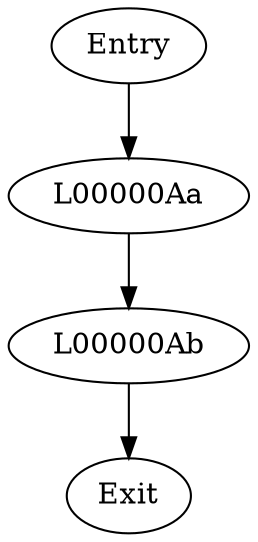 digraph G {
  L00000Aa [ label="L00000Aa" ];
  L00000Ab [ label="L00000Ab" ];
  Exit [ label="Exit" ];
  Entry [ label="Entry" ];
  Entry -> L00000Aa;
  L00000Aa -> L00000Ab;
  L00000Ab -> Exit;
}
digraph G {
  L00000Aa [ label="L00000Aa" ];
  L00000Ab [ label="L00000Ab" ];
  Exit [ label="Exit" ];
  Entry [ label="Entry" ];
  Entry -> L00000Aa;
  L00000Aa -> L00000Ab;
  L00000Ab -> Exit;
}
digraph G {
  L00000Aa [ label="L00000Aa" ];
  L00000Ab [ label="L00000Ab" ];
  L00000Ac [ label="L00000Ac" ];
  L00000Ad [ label="L00000Ad" ];
  L00000Ae [ label="L00000Ae" ];
  L00000Af [ label="L00000Af" ];
  Exit [ label="Exit" ];
  Entry [ label="Entry" ];
  Entry -> L00000Aa;
  L00000Aa -> L00000Ab;
  L00000Ab -> L00000Ac;
  L00000Ac -> L00000Ad;
  L00000Ad -> L00000Ae;
  L00000Ae -> L00000Af;
  L00000Af -> Exit;
}
digraph G {
  L00000Aa [ label="L00000Aa" ];
  L00000Ab [ label="L00000Ab" ];
  Exit [ label="Exit" ];
  Entry [ label="Entry" ];
  Entry -> L00000Aa;
  L00000Aa -> L00000Ab;
  L00000Ab -> Exit;
}
digraph G {
  L00000Aa [ label="L00000Aa" ];
  L00000Ab [ label="L00000Ab" ];
  Exit [ label="Exit" ];
  Entry [ label="Entry" ];
  Entry -> L00000Aa;
  L00000Aa -> L00000Ab;
  L00000Ab -> Exit;
}
digraph G {
  L00000Aa [ label="L00000Aa" ];
  L00000Ab [ label="L00000Ab" ];
  L00000Ac [ label="L00000Ac" ];
  L00000Ad [ label="L00000Ad" ];
  Exit [ label="Exit" ];
  Entry [ label="Entry" ];
  Entry -> L00000Aa;
  L00000Aa -> L00000Ab;
  L00000Ab -> L00000Ac;
  L00000Ac -> L00000Ad;
  L00000Ad -> Exit;
}
digraph G {
  L00000Aa [ label="L00000Aa" ];
  L00000Ab [ label="L00000Ab" ];
  L00000Ac [ label="L00000Ac" ];
  L00000Ad [ label="L00000Ad" ];
  Exit [ label="Exit" ];
  Entry [ label="Entry" ];
  Entry -> L00000Aa;
  L00000Aa -> L00000Ab;
  L00000Ab -> L00000Ac;
  L00000Ac -> L00000Ad;
  L00000Ad -> Exit;
}
digraph G {
  L00000Aa [ label="L00000Aa" ];
  L00000Ab [ label="L00000Ab" ];
  Exit [ label="Exit" ];
  Entry [ label="Entry" ];
  Entry -> L00000Aa;
  L00000Aa -> L00000Ab;
  L00000Ab -> Exit;
}
digraph G {
  L00000Aa [ label="L00000Aa" ];
  L00000Ab [ label="L00000Ab" ];
  L00000Ac [ label="L00000Ac" ];
  L00000Ad [ label="L00000Ad" ];
  L00000Ae [ label="L00000Ae" ];
  L00000Af [ label="L00000Af" ];
  Exit [ label="Exit" ];
  Entry [ label="Entry" ];
  Entry -> L00000Aa;
  L00000Aa -> L00000Ab;
  L00000Ab -> L00000Ac;
  L00000Ac -> L00000Ad;
  L00000Ad -> L00000Ae;
  L00000Ae -> L00000Af;
  L00000Af -> Exit;
}
digraph G {
  L00000Aa [ label="L00000Aa" ];
  L00000Ab [ label="L00000Ab" ];
  Exit [ label="Exit" ];
  Entry [ label="Entry" ];
  Entry -> L00000Aa;
  L00000Aa -> L00000Ab;
  L00000Ab -> Exit;
}
digraph G {
  L00000Aa [ label="L00000Aa" ];
  L00000Ab [ label="L00000Ab" ];
  Exit [ label="Exit" ];
  Entry [ label="Entry" ];
  Entry -> L00000Aa;
  L00000Aa -> L00000Ab;
  L00000Ab -> Exit;
}
digraph G {
  L00000Aa [ label="L00000Aa" ];
  L00000Ab [ label="L00000Ab" ];
  Exit [ label="Exit" ];
  Entry [ label="Entry" ];
  Entry -> L00000Aa;
  L00000Aa -> L00000Ab;
  L00000Ab -> Exit;
}
digraph G {
  L00000Aa [ label="L00000Aa" ];
  L00000Ab [ label="L00000Ab" ];
  Exit [ label="Exit" ];
  Entry [ label="Entry" ];
  Entry -> L00000Aa;
  L00000Aa -> L00000Ab;
  L00000Ab -> Exit;
}
digraph G {
  L00000Aa [ label="L00000Aa" ];
  Exit [ label="Exit" ];
  Entry [ label="Entry" ];
  Entry -> L00000Aa;
  L00000Aa -> Exit;
}
digraph G {
  L00000Aa [ label="L00000Aa" ];
  L00000Ab [ label="L00000Ab" ];
  L00000Ac [ label="L00000Ac" ];
  L00000Ad [ label="L00000Ad" ];
  L00000Ae [ label="L00000Ae" ];
  L00000Af [ label="L00000Af" ];
  L00000Ag [ label="L00000Ag" ];
  L00000Ah [ label="L00000Ah" ];
  L00000Ai [ label="L00000Ai" ];
  L00000Aj [ label="L00000Aj" ];
  L00000Ak [ label="L00000Ak" ];
  Exit [ label="Exit" ];
  Entry [ label="Entry" ];
  Entry -> L00000Aa;
  L00000Aa -> L00000Ab;
  L00000Ab -> L00000Ac;
  L00000Ac -> L00000Ad;
  L00000Ad -> L00000Ae;
  L00000Ae -> L00000Af;
  L00000Af -> L00000Ag;
  L00000Ag -> L00000Ah;
  L00000Ah -> L00000Ai;
  L00000Ai -> L00000Aj;
  L00000Aj -> L00000Ak;
  L00000Ak -> Exit;
}
digraph G {
  L00000Aa [ label="L00000Aa" ];
  L00000Ab [ label="L00000Ab" ];
  Exit [ label="Exit" ];
  Entry [ label="Entry" ];
  Entry -> L00000Aa;
  L00000Aa -> L00000Ab;
  L00000Ab -> Exit;
}
digraph G {
  L00000Aa [ label="L00000Aa" ];
  L00000Ab [ label="L00000Ab" ];
  Exit [ label="Exit" ];
  Entry [ label="Entry" ];
  Entry -> L00000Aa;
  L00000Aa -> L00000Ab;
  L00000Ab -> Exit;
}
digraph G {
  L00000Aa [ label="L00000Aa" ];
  L00000Ab [ label="L00000Ab" ];
  Exit [ label="Exit" ];
  Entry [ label="Entry" ];
  Entry -> L00000Aa;
  L00000Aa -> L00000Ab;
  L00000Ab -> Exit;
}
digraph G {
  L00000Aa [ label="L00000Aa" ];
  L00000Ab [ label="L00000Ab" ];
  L00000Ac [ label="L00000Ac" ];
  L00000Ad [ label="L00000Ad" ];
  L00000Ae [ label="L00000Ae" ];
  L00001Aa [ label="L00001Aa" ];
  L00001Ab [ label="L00001Ab" ];
  L00001Ac [ label="L00001Ac" ];
  L00001Ad [ label="L00001Ad" ];
  L00003Aa [ label="L00003Aa" ];
  L00003Ab [ label="L00003Ab" ];
  L00003Ac [ label="L00003Ac" ];
  L00003Ad [ label="L00003Ad" ];
  L00003Ae [ label="L00003Ae" ];
  L00003Af [ label="L00003Af" ];
  L00004Aa [ label="L00004Aa" ];
  L00004Ab [ label="L00004Ab" ];
  L00004Ac [ label="L00004Ac" ];
  L00004Ad [ label="L00004Ad" ];
  L00004Ae [ label="L00004Ae" ];
  L00004Af [ label="L00004Af" ];
  L00005Aa [ label="L00005Aa" ];
  L00005Ab [ label="L00005Ab" ];
  L00005Ac [ label="L00005Ac" ];
  L00002Aa [ label="L00002Aa" ];
  L00002Ab [ label="L00002Ab" ];
  L00002Ac [ label="L00002Ac" ];
  L00002Ad [ label="L00002Ad" ];
  L00002Ae [ label="L00002Ae" ];
  L00002Af [ label="L00002Af" ];
  L00002Ag [ label="L00002Ag" ];
  L00002Ah [ label="L00002Ah" ];
  L00002Ai [ label="L00002Ai" ];
  L00002Aj [ label="L00002Aj" ];
  L00006Aa [ label="L00006Aa" ];
  L00006Ab [ label="L00006Ab" ];
  L00006Ac [ label="L00006Ac" ];
  L00006Ad [ label="L00006Ad" ];
  L00006Ae [ label="L00006Ae" ];
  L00006Af [ label="L00006Af" ];
  L00008Aa [ label="L00008Aa" ];
  L00008Ab [ label="L00008Ab" ];
  L00008Ac [ label="L00008Ac" ];
  L00008Ad [ label="L00008Ad" ];
  L00010Aa [ label="L00010Aa" ];
  L00010Ab [ label="L00010Ab" ];
  L00010Ac [ label="L00010Ac" ];
  L00010Ad [ label="L00010Ad" ];
  L00010Ae [ label="L00010Ae" ];
  L00010Af [ label="L00010Af" ];
  L00011Aa [ label="L00011Aa" ];
  L00011Ab [ label="L00011Ab" ];
  L00011Ac [ label="L00011Ac" ];
  L00011Ad [ label="L00011Ad" ];
  L00011Ae [ label="L00011Ae" ];
  L00011Af [ label="L00011Af" ];
  L00012Aa [ label="L00012Aa" ];
  L00012Ab [ label="L00012Ab" ];
  L00012Ac [ label="L00012Ac" ];
  L00009Aa [ label="L00009Aa" ];
  L00009Ab [ label="L00009Ab" ];
  L00009Ac [ label="L00009Ac" ];
  L00009Ad [ label="L00009Ad" ];
  L00009Ae [ label="L00009Ae" ];
  L00009Af [ label="L00009Af" ];
  L00009Ag [ label="L00009Ag" ];
  L00009Ah [ label="L00009Ah" ];
  L00009Ai [ label="L00009Ai" ];
  L00009Aj [ label="L00009Aj" ];
  L00013Aa [ label="L00013Aa" ];
  L00013Ab [ label="L00013Ab" ];
  L00013Ac [ label="L00013Ac" ];
  L00013Ad [ label="L00013Ad" ];
  L00013Ae [ label="L00013Ae" ];
  L00013Af [ label="L00013Af" ];
  L00014Aa [ label="L00014Aa" ];
  L00014Ab [ label="L00014Ab" ];
  L00014Ac [ label="L00014Ac" ];
  L00014Ad [ label="L00014Ad" ];
  L00016Aa [ label="L00016Aa" ];
  L00016Ab [ label="L00016Ab" ];
  L00016Ac [ label="L00016Ac" ];
  L00016Ad [ label="L00016Ad" ];
  L00016Ae [ label="L00016Ae" ];
  L00016Af [ label="L00016Af" ];
  L00017Aa [ label="L00017Aa" ];
  L00017Ab [ label="L00017Ab" ];
  L00017Ac [ label="L00017Ac" ];
  L00017Ad [ label="L00017Ad" ];
  L00017Ae [ label="L00017Ae" ];
  L00017Af [ label="L00017Af" ];
  L00018Aa [ label="L00018Aa" ];
  L00018Ab [ label="L00018Ab" ];
  L00018Ac [ label="L00018Ac" ];
  L00015Aa [ label="L00015Aa" ];
  L00015Ab [ label="L00015Ab" ];
  L00015Ac [ label="L00015Ac" ];
  L00015Ad [ label="L00015Ad" ];
  L00015Ae [ label="L00015Ae" ];
  L00015Af [ label="L00015Af" ];
  L00015Ag [ label="L00015Ag" ];
  L00015Ah [ label="L00015Ah" ];
  L00015Ai [ label="L00015Ai" ];
  L00015Aj [ label="L00015Aj" ];
  L00019Aa [ label="L00019Aa" ];
  L00019Ab [ label="L00019Ab" ];
  L00007Aa [ label="L00007Aa" ];
  L00007Ab [ label="L00007Ab" ];
  Exit [ label="Exit" ];
  Entry [ label="Entry" ];
  Entry -> L00000Aa;
  L00000Aa -> L00000Ab;
  L00000Ab -> L00000Ac;
  L00000Ac -> L00001Aa;
  L00000Ac -> L00000Ad;
  L00000Ad -> L00000Ae;
  L00000Ae -> L00002Aa;
  L00001Aa -> L00001Ab;
  L00001Ab -> L00003Aa;
  L00001Ab -> L00001Ac;
  L00001Ac -> L00001Ad;
  L00001Ad -> L00002Aa;
  L00003Aa -> L00003Ab;
  L00003Ab -> L00003Ac;
  L00003Ac -> L00004Aa;
  L00003Ac -> L00003Ad;
  L00003Ad -> L00003Ae;
  L00003Ae -> L00003Af;
  L00003Af -> L00002Aa;
  L00004Aa -> L00004Ab;
  L00004Ab -> L00004Ac;
  L00004Ac -> L00005Aa;
  L00004Ac -> L00004Ad;
  L00004Ad -> L00004Ae;
  L00004Ae -> L00004Af;
  L00004Af -> L00002Aa;
  L00005Aa -> L00005Ab;
  L00005Ab -> L00005Ac;
  L00005Ac -> L00002Aa;
  L00002Aa -> L00002Ab;
  L00002Ab -> L00006Aa;
  L00002Ab -> L00002Ac;
  L00002Ac -> L00002Ad;
  L00002Ad -> L00002Ae;
  L00002Ae -> L00002Af;
  L00002Af -> L00002Ag;
  L00002Ag -> L00002Ah;
  L00002Ah -> L00002Ai;
  L00002Ai -> L00002Aj;
  L00002Aj -> L00007Aa;
  L00006Aa -> L00006Ab;
  L00006Ab -> L00006Ac;
  L00006Ac -> L00006Ad;
  L00006Ad -> L00008Aa;
  L00006Ad -> L00006Ae;
  L00006Ae -> L00006Af;
  L00006Af -> L00009Aa;
  L00008Aa -> L00008Ab;
  L00008Ab -> L00010Aa;
  L00008Ab -> L00008Ac;
  L00008Ac -> L00008Ad;
  L00008Ad -> L00009Aa;
  L00010Aa -> L00010Ab;
  L00010Ab -> L00010Ac;
  L00010Ac -> L00011Aa;
  L00010Ac -> L00010Ad;
  L00010Ad -> L00010Ae;
  L00010Ae -> L00010Af;
  L00010Af -> L00009Aa;
  L00011Aa -> L00011Ab;
  L00011Ab -> L00011Ac;
  L00011Ac -> L00012Aa;
  L00011Ac -> L00011Ad;
  L00011Ad -> L00011Ae;
  L00011Ae -> L00011Af;
  L00011Af -> L00009Aa;
  L00012Aa -> L00012Ab;
  L00012Ab -> L00012Ac;
  L00012Ac -> L00009Aa;
  L00009Aa -> L00009Ab;
  L00009Ab -> L00013Aa;
  L00009Ab -> L00009Ac;
  L00009Ac -> L00009Ad;
  L00009Ad -> L00009Ae;
  L00009Ae -> L00009Af;
  L00009Af -> L00009Ag;
  L00009Ag -> L00009Ah;
  L00009Ah -> L00009Ai;
  L00009Ai -> L00009Aj;
  L00009Aj -> L00007Aa;
  L00013Aa -> L00013Ab;
  L00013Ab -> L00013Ac;
  L00013Ac -> L00013Ad;
  L00013Ad -> L00014Aa;
  L00013Ad -> L00013Ae;
  L00013Ae -> L00013Af;
  L00013Af -> L00015Aa;
  L00014Aa -> L00014Ab;
  L00014Ab -> L00016Aa;
  L00014Ab -> L00014Ac;
  L00014Ac -> L00014Ad;
  L00014Ad -> L00015Aa;
  L00016Aa -> L00016Ab;
  L00016Ab -> L00016Ac;
  L00016Ac -> L00017Aa;
  L00016Ac -> L00016Ad;
  L00016Ad -> L00016Ae;
  L00016Ae -> L00016Af;
  L00016Af -> L00015Aa;
  L00017Aa -> L00017Ab;
  L00017Ab -> L00017Ac;
  L00017Ac -> L00018Aa;
  L00017Ac -> L00017Ad;
  L00017Ad -> L00017Ae;
  L00017Ae -> L00017Af;
  L00017Af -> L00015Aa;
  L00018Aa -> L00018Ab;
  L00018Ab -> L00018Ac;
  L00018Ac -> L00015Aa;
  L00015Aa -> L00015Ab;
  L00015Ab -> L00019Aa;
  L00015Ab -> L00015Ac;
  L00015Ac -> L00015Ad;
  L00015Ad -> L00015Ae;
  L00015Ae -> L00015Af;
  L00015Af -> L00015Ag;
  L00015Ag -> L00015Ah;
  L00015Ah -> L00015Ai;
  L00015Ai -> L00015Aj;
  L00015Aj -> L00007Aa;
  L00019Aa -> L00019Ab;
  L00019Ab -> L00007Aa;
  L00007Aa -> L00007Ab;
  L00007Ab -> Exit;
}
digraph G {
  L00000Aa [ label="L00000Aa" ];
  L00000Ab [ label="L00000Ab" ];
  Exit [ label="Exit" ];
  Entry [ label="Entry" ];
  Entry -> L00000Aa;
  L00000Aa -> L00000Ab;
  L00000Ab -> Exit;
}
digraph G {
  L00000Aa [ label="L00000Aa" ];
  L00000Ab [ label="L00000Ab" ];
  Exit [ label="Exit" ];
  Entry [ label="Entry" ];
  Entry -> L00000Aa;
  L00000Aa -> L00000Ab;
  L00000Ab -> Exit;
}
digraph G {
  L00000Aa [ label="L00000Aa" ];
  L00000Ab [ label="L00000Ab" ];
  Exit [ label="Exit" ];
  Entry [ label="Entry" ];
  Entry -> L00000Aa;
  L00000Aa -> L00000Ab;
  L00000Ab -> Exit;
}
digraph G {
  L00000Aa [ label="L00000Aa" ];
  L00000Ab [ label="L00000Ab" ];
  Exit [ label="Exit" ];
  Entry [ label="Entry" ];
  Entry -> L00000Aa;
  L00000Aa -> L00000Ab;
  L00000Ab -> Exit;
}
digraph G {
  L00000Aa [ label="L00000Aa" ];
  L00000Ab [ label="L00000Ab" ];
  Exit [ label="Exit" ];
  Entry [ label="Entry" ];
  Entry -> L00000Aa;
  L00000Aa -> L00000Ab;
  L00000Ab -> Exit;
}
digraph G {
  L00000Aa [ label="L00000Aa" ];
  L00000Ab [ label="L00000Ab" ];
  L00000Ac [ label="L00000Ac" ];
  L00000Ad [ label="L00000Ad" ];
  L00000Ae [ label="L00000Ae" ];
  L00001Aa [ label="L00001Aa" ];
  L00001Ab [ label="L00001Ab" ];
  L00001Ac [ label="L00001Ac" ];
  L00001Ad [ label="L00001Ad" ];
  L00003Aa [ label="L00003Aa" ];
  L00003Ab [ label="L00003Ab" ];
  L00003Ac [ label="L00003Ac" ];
  L00003Ad [ label="L00003Ad" ];
  L00003Ae [ label="L00003Ae" ];
  L00003Af [ label="L00003Af" ];
  L00004Aa [ label="L00004Aa" ];
  L00004Ab [ label="L00004Ab" ];
  L00004Ac [ label="L00004Ac" ];
  L00004Ad [ label="L00004Ad" ];
  L00004Ae [ label="L00004Ae" ];
  L00004Af [ label="L00004Af" ];
  L00005Aa [ label="L00005Aa" ];
  L00005Ab [ label="L00005Ab" ];
  L00005Ac [ label="L00005Ac" ];
  L00002Aa [ label="L00002Aa" ];
  L00002Ab [ label="L00002Ab" ];
  L00002Ac [ label="L00002Ac" ];
  L00002Ad [ label="L00002Ad" ];
  L00002Ae [ label="L00002Ae" ];
  L00002Af [ label="L00002Af" ];
  L00002Ag [ label="L00002Ag" ];
  L00002Ah [ label="L00002Ah" ];
  L00002Ai [ label="L00002Ai" ];
  L00002Aj [ label="L00002Aj" ];
  L00002Ak [ label="L00002Ak" ];
  L00002Al [ label="L00002Al" ];
  L00006Aa [ label="L00006Aa" ];
  L00006Ab [ label="L00006Ab" ];
  L00006Ac [ label="L00006Ac" ];
  L00006Ad [ label="L00006Ad" ];
  L00006Ae [ label="L00006Ae" ];
  L00006Af [ label="L00006Af" ];
  L00008Aa [ label="L00008Aa" ];
  L00008Ab [ label="L00008Ab" ];
  L00008Ac [ label="L00008Ac" ];
  L00008Ad [ label="L00008Ad" ];
  L00010Aa [ label="L00010Aa" ];
  L00010Ab [ label="L00010Ab" ];
  L00010Ac [ label="L00010Ac" ];
  L00010Ad [ label="L00010Ad" ];
  L00010Ae [ label="L00010Ae" ];
  L00010Af [ label="L00010Af" ];
  L00011Aa [ label="L00011Aa" ];
  L00011Ab [ label="L00011Ab" ];
  L00011Ac [ label="L00011Ac" ];
  L00011Ad [ label="L00011Ad" ];
  L00011Ae [ label="L00011Ae" ];
  L00011Af [ label="L00011Af" ];
  L00012Aa [ label="L00012Aa" ];
  L00012Ab [ label="L00012Ab" ];
  L00012Ac [ label="L00012Ac" ];
  L00009Aa [ label="L00009Aa" ];
  L00009Ab [ label="L00009Ab" ];
  L00009Ac [ label="L00009Ac" ];
  L00009Ad [ label="L00009Ad" ];
  L00009Ae [ label="L00009Ae" ];
  L00009Af [ label="L00009Af" ];
  L00009Ag [ label="L00009Ag" ];
  L00009Ah [ label="L00009Ah" ];
  L00009Ai [ label="L00009Ai" ];
  L00009Aj [ label="L00009Aj" ];
  L00009Ak [ label="L00009Ak" ];
  L00009Al [ label="L00009Al" ];
  L00013Aa [ label="L00013Aa" ];
  L00013Ab [ label="L00013Ab" ];
  L00013Ac [ label="L00013Ac" ];
  L00013Ad [ label="L00013Ad" ];
  L00013Ae [ label="L00013Ae" ];
  L00013Af [ label="L00013Af" ];
  L00014Aa [ label="L00014Aa" ];
  L00014Ab [ label="L00014Ab" ];
  L00014Ac [ label="L00014Ac" ];
  L00014Ad [ label="L00014Ad" ];
  L00016Aa [ label="L00016Aa" ];
  L00016Ab [ label="L00016Ab" ];
  L00016Ac [ label="L00016Ac" ];
  L00016Ad [ label="L00016Ad" ];
  L00016Ae [ label="L00016Ae" ];
  L00016Af [ label="L00016Af" ];
  L00017Aa [ label="L00017Aa" ];
  L00017Ab [ label="L00017Ab" ];
  L00017Ac [ label="L00017Ac" ];
  L00017Ad [ label="L00017Ad" ];
  L00017Ae [ label="L00017Ae" ];
  L00017Af [ label="L00017Af" ];
  L00018Aa [ label="L00018Aa" ];
  L00018Ab [ label="L00018Ab" ];
  L00018Ac [ label="L00018Ac" ];
  L00015Aa [ label="L00015Aa" ];
  L00015Ab [ label="L00015Ab" ];
  L00015Ac [ label="L00015Ac" ];
  L00015Ad [ label="L00015Ad" ];
  L00015Ae [ label="L00015Ae" ];
  L00015Af [ label="L00015Af" ];
  L00015Ag [ label="L00015Ag" ];
  L00015Ah [ label="L00015Ah" ];
  L00015Ai [ label="L00015Ai" ];
  L00015Aj [ label="L00015Aj" ];
  L00015Ak [ label="L00015Ak" ];
  L00015Al [ label="L00015Al" ];
  L00019Aa [ label="L00019Aa" ];
  L00019Ab [ label="L00019Ab" ];
  L00019Ac [ label="L00019Ac" ];
  L00019Ad [ label="L00019Ad" ];
  L00019Ae [ label="L00019Ae" ];
  L00019Af [ label="L00019Af" ];
  L00020Aa [ label="L00020Aa" ];
  L00020Ab [ label="L00020Ab" ];
  L00020Ac [ label="L00020Ac" ];
  L00020Ad [ label="L00020Ad" ];
  L00022Aa [ label="L00022Aa" ];
  L00022Ab [ label="L00022Ab" ];
  L00022Ac [ label="L00022Ac" ];
  L00022Ad [ label="L00022Ad" ];
  L00022Ae [ label="L00022Ae" ];
  L00022Af [ label="L00022Af" ];
  L00023Aa [ label="L00023Aa" ];
  L00023Ab [ label="L00023Ab" ];
  L00023Ac [ label="L00023Ac" ];
  L00023Ad [ label="L00023Ad" ];
  L00023Ae [ label="L00023Ae" ];
  L00023Af [ label="L00023Af" ];
  L00024Aa [ label="L00024Aa" ];
  L00024Ab [ label="L00024Ab" ];
  L00024Ac [ label="L00024Ac" ];
  L00021Aa [ label="L00021Aa" ];
  L00021Ab [ label="L00021Ab" ];
  L00021Ac [ label="L00021Ac" ];
  L00021Ad [ label="L00021Ad" ];
  L00021Ae [ label="L00021Ae" ];
  L00021Af [ label="L00021Af" ];
  L00021Ag [ label="L00021Ag" ];
  L00021Ah [ label="L00021Ah" ];
  L00021Ai [ label="L00021Ai" ];
  L00021Aj [ label="L00021Aj" ];
  L00021Ak [ label="L00021Ak" ];
  L00021Al [ label="L00021Al" ];
  L00025Aa [ label="L00025Aa" ];
  L00025Ab [ label="L00025Ab" ];
  L00007Aa [ label="L00007Aa" ];
  L00007Ab [ label="L00007Ab" ];
  Exit [ label="Exit" ];
  Entry [ label="Entry" ];
  Entry -> L00000Aa;
  L00000Aa -> L00000Ab;
  L00000Ab -> L00000Ac;
  L00000Ac -> L00001Aa;
  L00000Ac -> L00000Ad;
  L00000Ad -> L00000Ae;
  L00000Ae -> L00002Aa;
  L00001Aa -> L00001Ab;
  L00001Ab -> L00003Aa;
  L00001Ab -> L00001Ac;
  L00001Ac -> L00001Ad;
  L00001Ad -> L00002Aa;
  L00003Aa -> L00003Ab;
  L00003Ab -> L00003Ac;
  L00003Ac -> L00004Aa;
  L00003Ac -> L00003Ad;
  L00003Ad -> L00003Ae;
  L00003Ae -> L00003Af;
  L00003Af -> L00002Aa;
  L00004Aa -> L00004Ab;
  L00004Ab -> L00004Ac;
  L00004Ac -> L00005Aa;
  L00004Ac -> L00004Ad;
  L00004Ad -> L00004Ae;
  L00004Ae -> L00004Af;
  L00004Af -> L00002Aa;
  L00005Aa -> L00005Ab;
  L00005Ab -> L00005Ac;
  L00005Ac -> L00002Aa;
  L00002Aa -> L00002Ab;
  L00002Ab -> L00006Aa;
  L00002Ab -> L00002Ac;
  L00002Ac -> L00002Ad;
  L00002Ad -> L00002Ae;
  L00002Ae -> L00002Af;
  L00002Af -> L00002Ag;
  L00002Ag -> L00002Ah;
  L00002Ah -> L00002Ai;
  L00002Ai -> L00002Aj;
  L00002Aj -> L00002Ak;
  L00002Ak -> L00002Al;
  L00002Al -> L00007Aa;
  L00006Aa -> L00006Ab;
  L00006Ab -> L00006Ac;
  L00006Ac -> L00006Ad;
  L00006Ad -> L00008Aa;
  L00006Ad -> L00006Ae;
  L00006Ae -> L00006Af;
  L00006Af -> L00009Aa;
  L00008Aa -> L00008Ab;
  L00008Ab -> L00010Aa;
  L00008Ab -> L00008Ac;
  L00008Ac -> L00008Ad;
  L00008Ad -> L00009Aa;
  L00010Aa -> L00010Ab;
  L00010Ab -> L00010Ac;
  L00010Ac -> L00011Aa;
  L00010Ac -> L00010Ad;
  L00010Ad -> L00010Ae;
  L00010Ae -> L00010Af;
  L00010Af -> L00009Aa;
  L00011Aa -> L00011Ab;
  L00011Ab -> L00011Ac;
  L00011Ac -> L00012Aa;
  L00011Ac -> L00011Ad;
  L00011Ad -> L00011Ae;
  L00011Ae -> L00011Af;
  L00011Af -> L00009Aa;
  L00012Aa -> L00012Ab;
  L00012Ab -> L00012Ac;
  L00012Ac -> L00009Aa;
  L00009Aa -> L00009Ab;
  L00009Ab -> L00013Aa;
  L00009Ab -> L00009Ac;
  L00009Ac -> L00009Ad;
  L00009Ad -> L00009Ae;
  L00009Ae -> L00009Af;
  L00009Af -> L00009Ag;
  L00009Ag -> L00009Ah;
  L00009Ah -> L00009Ai;
  L00009Ai -> L00009Aj;
  L00009Aj -> L00009Ak;
  L00009Ak -> L00009Al;
  L00009Al -> L00007Aa;
  L00013Aa -> L00013Ab;
  L00013Ab -> L00013Ac;
  L00013Ac -> L00013Ad;
  L00013Ad -> L00014Aa;
  L00013Ad -> L00013Ae;
  L00013Ae -> L00013Af;
  L00013Af -> L00015Aa;
  L00014Aa -> L00014Ab;
  L00014Ab -> L00016Aa;
  L00014Ab -> L00014Ac;
  L00014Ac -> L00014Ad;
  L00014Ad -> L00015Aa;
  L00016Aa -> L00016Ab;
  L00016Ab -> L00016Ac;
  L00016Ac -> L00017Aa;
  L00016Ac -> L00016Ad;
  L00016Ad -> L00016Ae;
  L00016Ae -> L00016Af;
  L00016Af -> L00015Aa;
  L00017Aa -> L00017Ab;
  L00017Ab -> L00017Ac;
  L00017Ac -> L00018Aa;
  L00017Ac -> L00017Ad;
  L00017Ad -> L00017Ae;
  L00017Ae -> L00017Af;
  L00017Af -> L00015Aa;
  L00018Aa -> L00018Ab;
  L00018Ab -> L00018Ac;
  L00018Ac -> L00015Aa;
  L00015Aa -> L00015Ab;
  L00015Ab -> L00019Aa;
  L00015Ab -> L00015Ac;
  L00015Ac -> L00015Ad;
  L00015Ad -> L00015Ae;
  L00015Ae -> L00015Af;
  L00015Af -> L00015Ag;
  L00015Ag -> L00015Ah;
  L00015Ah -> L00015Ai;
  L00015Ai -> L00015Aj;
  L00015Aj -> L00015Ak;
  L00015Ak -> L00015Al;
  L00015Al -> L00007Aa;
  L00019Aa -> L00019Ab;
  L00019Ab -> L00019Ac;
  L00019Ac -> L00019Ad;
  L00019Ad -> L00020Aa;
  L00019Ad -> L00019Ae;
  L00019Ae -> L00019Af;
  L00019Af -> L00021Aa;
  L00020Aa -> L00020Ab;
  L00020Ab -> L00022Aa;
  L00020Ab -> L00020Ac;
  L00020Ac -> L00020Ad;
  L00020Ad -> L00021Aa;
  L00022Aa -> L00022Ab;
  L00022Ab -> L00022Ac;
  L00022Ac -> L00023Aa;
  L00022Ac -> L00022Ad;
  L00022Ad -> L00022Ae;
  L00022Ae -> L00022Af;
  L00022Af -> L00021Aa;
  L00023Aa -> L00023Ab;
  L00023Ab -> L00023Ac;
  L00023Ac -> L00024Aa;
  L00023Ac -> L00023Ad;
  L00023Ad -> L00023Ae;
  L00023Ae -> L00023Af;
  L00023Af -> L00021Aa;
  L00024Aa -> L00024Ab;
  L00024Ab -> L00024Ac;
  L00024Ac -> L00021Aa;
  L00021Aa -> L00021Ab;
  L00021Ab -> L00025Aa;
  L00021Ab -> L00021Ac;
  L00021Ac -> L00021Ad;
  L00021Ad -> L00021Ae;
  L00021Ae -> L00021Af;
  L00021Af -> L00021Ag;
  L00021Ag -> L00021Ah;
  L00021Ah -> L00021Ai;
  L00021Ai -> L00021Aj;
  L00021Aj -> L00021Ak;
  L00021Ak -> L00021Al;
  L00021Al -> L00007Aa;
  L00025Aa -> L00025Ab;
  L00025Ab -> L00007Aa;
  L00007Aa -> L00007Ab;
  L00007Ab -> Exit;
}
digraph G {
  L00000Aa [ label="L00000Aa" ];
  L00000Ab [ label="L00000Ab" ];
  L00000Ac [ label="L00000Ac" ];
  L00000Ad [ label="L00000Ad" ];
  L00000Ae [ label="L00000Ae" ];
  L00001Aa [ label="L00001Aa" ];
  L00001Ab [ label="L00001Ab" ];
  L00001Ac [ label="L00001Ac" ];
  L00001Ad [ label="L00001Ad" ];
  L00003Aa [ label="L00003Aa" ];
  L00003Ab [ label="L00003Ab" ];
  L00003Ac [ label="L00003Ac" ];
  L00003Ad [ label="L00003Ad" ];
  L00003Ae [ label="L00003Ae" ];
  L00003Af [ label="L00003Af" ];
  L00004Aa [ label="L00004Aa" ];
  L00004Ab [ label="L00004Ab" ];
  L00004Ac [ label="L00004Ac" ];
  L00004Ad [ label="L00004Ad" ];
  L00004Ae [ label="L00004Ae" ];
  L00004Af [ label="L00004Af" ];
  L00005Aa [ label="L00005Aa" ];
  L00005Ab [ label="L00005Ab" ];
  L00005Ac [ label="L00005Ac" ];
  L00002Aa [ label="L00002Aa" ];
  L00002Ab [ label="L00002Ab" ];
  L00002Ac [ label="L00002Ac" ];
  L00002Ad [ label="L00002Ad" ];
  L00002Ae [ label="L00002Ae" ];
  L00002Af [ label="L00002Af" ];
  L00002Ag [ label="L00002Ag" ];
  L00006Aa [ label="L00006Aa" ];
  L00006Ab [ label="L00006Ab" ];
  L00006Ac [ label="L00006Ac" ];
  L00006Ad [ label="L00006Ad" ];
  L00006Ae [ label="L00006Ae" ];
  L00006Af [ label="L00006Af" ];
  L00008Aa [ label="L00008Aa" ];
  L00008Ab [ label="L00008Ab" ];
  L00008Ac [ label="L00008Ac" ];
  L00008Ad [ label="L00008Ad" ];
  L00010Aa [ label="L00010Aa" ];
  L00010Ab [ label="L00010Ab" ];
  L00010Ac [ label="L00010Ac" ];
  L00010Ad [ label="L00010Ad" ];
  L00010Ae [ label="L00010Ae" ];
  L00010Af [ label="L00010Af" ];
  L00011Aa [ label="L00011Aa" ];
  L00011Ab [ label="L00011Ab" ];
  L00011Ac [ label="L00011Ac" ];
  L00011Ad [ label="L00011Ad" ];
  L00011Ae [ label="L00011Ae" ];
  L00011Af [ label="L00011Af" ];
  L00012Aa [ label="L00012Aa" ];
  L00012Ab [ label="L00012Ab" ];
  L00012Ac [ label="L00012Ac" ];
  L00009Aa [ label="L00009Aa" ];
  L00009Ab [ label="L00009Ab" ];
  L00009Ac [ label="L00009Ac" ];
  L00009Ad [ label="L00009Ad" ];
  L00009Ae [ label="L00009Ae" ];
  L00009Af [ label="L00009Af" ];
  L00009Ag [ label="L00009Ag" ];
  L00013Aa [ label="L00013Aa" ];
  L00013Ab [ label="L00013Ab" ];
  L00013Ac [ label="L00013Ac" ];
  L00013Ad [ label="L00013Ad" ];
  L00013Ae [ label="L00013Ae" ];
  L00013Af [ label="L00013Af" ];
  L00014Aa [ label="L00014Aa" ];
  L00014Ab [ label="L00014Ab" ];
  L00014Ac [ label="L00014Ac" ];
  L00014Ad [ label="L00014Ad" ];
  L00016Aa [ label="L00016Aa" ];
  L00016Ab [ label="L00016Ab" ];
  L00016Ac [ label="L00016Ac" ];
  L00016Ad [ label="L00016Ad" ];
  L00016Ae [ label="L00016Ae" ];
  L00016Af [ label="L00016Af" ];
  L00017Aa [ label="L00017Aa" ];
  L00017Ab [ label="L00017Ab" ];
  L00017Ac [ label="L00017Ac" ];
  L00017Ad [ label="L00017Ad" ];
  L00017Ae [ label="L00017Ae" ];
  L00017Af [ label="L00017Af" ];
  L00018Aa [ label="L00018Aa" ];
  L00018Ab [ label="L00018Ab" ];
  L00018Ac [ label="L00018Ac" ];
  L00015Aa [ label="L00015Aa" ];
  L00015Ab [ label="L00015Ab" ];
  L00015Ac [ label="L00015Ac" ];
  L00015Ad [ label="L00015Ad" ];
  L00015Ae [ label="L00015Ae" ];
  L00015Af [ label="L00015Af" ];
  L00015Ag [ label="L00015Ag" ];
  L00019Aa [ label="L00019Aa" ];
  L00019Ab [ label="L00019Ab" ];
  L00019Ac [ label="L00019Ac" ];
  L00019Ad [ label="L00019Ad" ];
  L00019Ae [ label="L00019Ae" ];
  L00019Af [ label="L00019Af" ];
  L00020Aa [ label="L00020Aa" ];
  L00020Ab [ label="L00020Ab" ];
  L00020Ac [ label="L00020Ac" ];
  L00020Ad [ label="L00020Ad" ];
  L00022Aa [ label="L00022Aa" ];
  L00022Ab [ label="L00022Ab" ];
  L00022Ac [ label="L00022Ac" ];
  L00022Ad [ label="L00022Ad" ];
  L00022Ae [ label="L00022Ae" ];
  L00022Af [ label="L00022Af" ];
  L00023Aa [ label="L00023Aa" ];
  L00023Ab [ label="L00023Ab" ];
  L00023Ac [ label="L00023Ac" ];
  L00023Ad [ label="L00023Ad" ];
  L00023Ae [ label="L00023Ae" ];
  L00023Af [ label="L00023Af" ];
  L00024Aa [ label="L00024Aa" ];
  L00024Ab [ label="L00024Ab" ];
  L00024Ac [ label="L00024Ac" ];
  L00021Aa [ label="L00021Aa" ];
  L00021Ab [ label="L00021Ab" ];
  L00021Ac [ label="L00021Ac" ];
  L00021Ad [ label="L00021Ad" ];
  L00021Ae [ label="L00021Ae" ];
  L00021Af [ label="L00021Af" ];
  L00021Ag [ label="L00021Ag" ];
  L00025Aa [ label="L00025Aa" ];
  L00025Ab [ label="L00025Ab" ];
  L00025Ac [ label="L00025Ac" ];
  L00007Aa [ label="L00007Aa" ];
  L00007Ab [ label="L00007Ab" ];
  Exit [ label="Exit" ];
  Entry [ label="Entry" ];
  Entry -> L00000Aa;
  L00000Aa -> L00000Ab;
  L00000Ab -> L00000Ac;
  L00000Ac -> L00001Aa;
  L00000Ac -> L00000Ad;
  L00000Ad -> L00000Ae;
  L00000Ae -> L00002Aa;
  L00001Aa -> L00001Ab;
  L00001Ab -> L00003Aa;
  L00001Ab -> L00001Ac;
  L00001Ac -> L00001Ad;
  L00001Ad -> L00002Aa;
  L00003Aa -> L00003Ab;
  L00003Ab -> L00003Ac;
  L00003Ac -> L00004Aa;
  L00003Ac -> L00003Ad;
  L00003Ad -> L00003Ae;
  L00003Ae -> L00003Af;
  L00003Af -> L00002Aa;
  L00004Aa -> L00004Ab;
  L00004Ab -> L00004Ac;
  L00004Ac -> L00005Aa;
  L00004Ac -> L00004Ad;
  L00004Ad -> L00004Ae;
  L00004Ae -> L00004Af;
  L00004Af -> L00002Aa;
  L00005Aa -> L00005Ab;
  L00005Ab -> L00005Ac;
  L00005Ac -> L00002Aa;
  L00002Aa -> L00002Ab;
  L00002Ab -> L00006Aa;
  L00002Ab -> L00002Ac;
  L00002Ac -> L00002Ad;
  L00002Ad -> L00002Ae;
  L00002Ae -> L00002Af;
  L00002Af -> L00002Ag;
  L00002Ag -> L00007Aa;
  L00006Aa -> L00006Ab;
  L00006Ab -> L00006Ac;
  L00006Ac -> L00006Ad;
  L00006Ad -> L00008Aa;
  L00006Ad -> L00006Ae;
  L00006Ae -> L00006Af;
  L00006Af -> L00009Aa;
  L00008Aa -> L00008Ab;
  L00008Ab -> L00010Aa;
  L00008Ab -> L00008Ac;
  L00008Ac -> L00008Ad;
  L00008Ad -> L00009Aa;
  L00010Aa -> L00010Ab;
  L00010Ab -> L00010Ac;
  L00010Ac -> L00011Aa;
  L00010Ac -> L00010Ad;
  L00010Ad -> L00010Ae;
  L00010Ae -> L00010Af;
  L00010Af -> L00009Aa;
  L00011Aa -> L00011Ab;
  L00011Ab -> L00011Ac;
  L00011Ac -> L00012Aa;
  L00011Ac -> L00011Ad;
  L00011Ad -> L00011Ae;
  L00011Ae -> L00011Af;
  L00011Af -> L00009Aa;
  L00012Aa -> L00012Ab;
  L00012Ab -> L00012Ac;
  L00012Ac -> L00009Aa;
  L00009Aa -> L00009Ab;
  L00009Ab -> L00013Aa;
  L00009Ab -> L00009Ac;
  L00009Ac -> L00009Ad;
  L00009Ad -> L00009Ae;
  L00009Ae -> L00009Af;
  L00009Af -> L00009Ag;
  L00009Ag -> L00007Aa;
  L00013Aa -> L00013Ab;
  L00013Ab -> L00013Ac;
  L00013Ac -> L00013Ad;
  L00013Ad -> L00014Aa;
  L00013Ad -> L00013Ae;
  L00013Ae -> L00013Af;
  L00013Af -> L00015Aa;
  L00014Aa -> L00014Ab;
  L00014Ab -> L00016Aa;
  L00014Ab -> L00014Ac;
  L00014Ac -> L00014Ad;
  L00014Ad -> L00015Aa;
  L00016Aa -> L00016Ab;
  L00016Ab -> L00016Ac;
  L00016Ac -> L00017Aa;
  L00016Ac -> L00016Ad;
  L00016Ad -> L00016Ae;
  L00016Ae -> L00016Af;
  L00016Af -> L00015Aa;
  L00017Aa -> L00017Ab;
  L00017Ab -> L00017Ac;
  L00017Ac -> L00018Aa;
  L00017Ac -> L00017Ad;
  L00017Ad -> L00017Ae;
  L00017Ae -> L00017Af;
  L00017Af -> L00015Aa;
  L00018Aa -> L00018Ab;
  L00018Ab -> L00018Ac;
  L00018Ac -> L00015Aa;
  L00015Aa -> L00015Ab;
  L00015Ab -> L00019Aa;
  L00015Ab -> L00015Ac;
  L00015Ac -> L00015Ad;
  L00015Ad -> L00015Ae;
  L00015Ae -> L00015Af;
  L00015Af -> L00015Ag;
  L00015Ag -> L00007Aa;
  L00019Aa -> L00019Ab;
  L00019Ab -> L00019Ac;
  L00019Ac -> L00019Ad;
  L00019Ad -> L00020Aa;
  L00019Ad -> L00019Ae;
  L00019Ae -> L00019Af;
  L00019Af -> L00021Aa;
  L00020Aa -> L00020Ab;
  L00020Ab -> L00022Aa;
  L00020Ab -> L00020Ac;
  L00020Ac -> L00020Ad;
  L00020Ad -> L00021Aa;
  L00022Aa -> L00022Ab;
  L00022Ab -> L00022Ac;
  L00022Ac -> L00023Aa;
  L00022Ac -> L00022Ad;
  L00022Ad -> L00022Ae;
  L00022Ae -> L00022Af;
  L00022Af -> L00021Aa;
  L00023Aa -> L00023Ab;
  L00023Ab -> L00023Ac;
  L00023Ac -> L00024Aa;
  L00023Ac -> L00023Ad;
  L00023Ad -> L00023Ae;
  L00023Ae -> L00023Af;
  L00023Af -> L00021Aa;
  L00024Aa -> L00024Ab;
  L00024Ab -> L00024Ac;
  L00024Ac -> L00021Aa;
  L00021Aa -> L00021Ab;
  L00021Ab -> L00025Aa;
  L00021Ab -> L00021Ac;
  L00021Ac -> L00021Ad;
  L00021Ad -> L00021Ae;
  L00021Ae -> L00021Af;
  L00021Af -> L00021Ag;
  L00021Ag -> L00007Aa;
  L00025Aa -> L00025Ab;
  L00025Ab -> L00025Ac;
  L00025Ac -> L00007Aa;
  L00007Aa -> L00007Ab;
  L00007Ab -> Exit;
}
digraph G {
  L00000Aa [ label="L00000Aa" ];
  L00000Ab [ label="L00000Ab" ];
  L00000Ac [ label="L00000Ac" ];
  L00000Ad [ label="L00000Ad" ];
  L00000Ae [ label="L00000Ae" ];
  L00001Aa [ label="L00001Aa" ];
  L00001Ab [ label="L00001Ab" ];
  L00001Ac [ label="L00001Ac" ];
  L00001Ad [ label="L00001Ad" ];
  L00003Aa [ label="L00003Aa" ];
  L00003Ab [ label="L00003Ab" ];
  L00003Ac [ label="L00003Ac" ];
  L00003Ad [ label="L00003Ad" ];
  L00003Ae [ label="L00003Ae" ];
  L00003Af [ label="L00003Af" ];
  L00004Aa [ label="L00004Aa" ];
  L00004Ab [ label="L00004Ab" ];
  L00004Ac [ label="L00004Ac" ];
  L00004Ad [ label="L00004Ad" ];
  L00004Ae [ label="L00004Ae" ];
  L00004Af [ label="L00004Af" ];
  L00005Aa [ label="L00005Aa" ];
  L00005Ab [ label="L00005Ab" ];
  L00005Ac [ label="L00005Ac" ];
  L00002Aa [ label="L00002Aa" ];
  L00002Ab [ label="L00002Ab" ];
  L00002Ac [ label="L00002Ac" ];
  L00002Ad [ label="L00002Ad" ];
  L00002Ae [ label="L00002Ae" ];
  L00002Af [ label="L00002Af" ];
  L00002Ag [ label="L00002Ag" ];
  L00002Ah [ label="L00002Ah" ];
  L00006Aa [ label="L00006Aa" ];
  L00006Ab [ label="L00006Ab" ];
  L00006Ac [ label="L00006Ac" ];
  L00006Ad [ label="L00006Ad" ];
  L00006Ae [ label="L00006Ae" ];
  L00006Af [ label="L00006Af" ];
  L00008Aa [ label="L00008Aa" ];
  L00008Ab [ label="L00008Ab" ];
  L00008Ac [ label="L00008Ac" ];
  L00008Ad [ label="L00008Ad" ];
  L00010Aa [ label="L00010Aa" ];
  L00010Ab [ label="L00010Ab" ];
  L00010Ac [ label="L00010Ac" ];
  L00010Ad [ label="L00010Ad" ];
  L00010Ae [ label="L00010Ae" ];
  L00010Af [ label="L00010Af" ];
  L00011Aa [ label="L00011Aa" ];
  L00011Ab [ label="L00011Ab" ];
  L00011Ac [ label="L00011Ac" ];
  L00011Ad [ label="L00011Ad" ];
  L00011Ae [ label="L00011Ae" ];
  L00011Af [ label="L00011Af" ];
  L00012Aa [ label="L00012Aa" ];
  L00012Ab [ label="L00012Ab" ];
  L00012Ac [ label="L00012Ac" ];
  L00009Aa [ label="L00009Aa" ];
  L00009Ab [ label="L00009Ab" ];
  L00009Ac [ label="L00009Ac" ];
  L00009Ad [ label="L00009Ad" ];
  L00009Ae [ label="L00009Ae" ];
  L00009Af [ label="L00009Af" ];
  L00009Ag [ label="L00009Ag" ];
  L00009Ah [ label="L00009Ah" ];
  L00013Aa [ label="L00013Aa" ];
  L00013Ab [ label="L00013Ab" ];
  L00007Aa [ label="L00007Aa" ];
  L00007Ab [ label="L00007Ab" ];
  Exit [ label="Exit" ];
  Entry [ label="Entry" ];
  Entry -> L00000Aa;
  L00000Aa -> L00000Ab;
  L00000Ab -> L00000Ac;
  L00000Ac -> L00001Aa;
  L00000Ac -> L00000Ad;
  L00000Ad -> L00000Ae;
  L00000Ae -> L00002Aa;
  L00001Aa -> L00001Ab;
  L00001Ab -> L00003Aa;
  L00001Ab -> L00001Ac;
  L00001Ac -> L00001Ad;
  L00001Ad -> L00002Aa;
  L00003Aa -> L00003Ab;
  L00003Ab -> L00003Ac;
  L00003Ac -> L00004Aa;
  L00003Ac -> L00003Ad;
  L00003Ad -> L00003Ae;
  L00003Ae -> L00003Af;
  L00003Af -> L00002Aa;
  L00004Aa -> L00004Ab;
  L00004Ab -> L00004Ac;
  L00004Ac -> L00005Aa;
  L00004Ac -> L00004Ad;
  L00004Ad -> L00004Ae;
  L00004Ae -> L00004Af;
  L00004Af -> L00002Aa;
  L00005Aa -> L00005Ab;
  L00005Ab -> L00005Ac;
  L00005Ac -> L00002Aa;
  L00002Aa -> L00002Ab;
  L00002Ab -> L00006Aa;
  L00002Ab -> L00002Ac;
  L00002Ac -> L00002Ad;
  L00002Ad -> L00002Ae;
  L00002Ae -> L00002Af;
  L00002Af -> L00002Ag;
  L00002Ag -> L00002Ah;
  L00002Ah -> L00007Aa;
  L00006Aa -> L00006Ab;
  L00006Ab -> L00006Ac;
  L00006Ac -> L00006Ad;
  L00006Ad -> L00008Aa;
  L00006Ad -> L00006Ae;
  L00006Ae -> L00006Af;
  L00006Af -> L00009Aa;
  L00008Aa -> L00008Ab;
  L00008Ab -> L00010Aa;
  L00008Ab -> L00008Ac;
  L00008Ac -> L00008Ad;
  L00008Ad -> L00009Aa;
  L00010Aa -> L00010Ab;
  L00010Ab -> L00010Ac;
  L00010Ac -> L00011Aa;
  L00010Ac -> L00010Ad;
  L00010Ad -> L00010Ae;
  L00010Ae -> L00010Af;
  L00010Af -> L00009Aa;
  L00011Aa -> L00011Ab;
  L00011Ab -> L00011Ac;
  L00011Ac -> L00012Aa;
  L00011Ac -> L00011Ad;
  L00011Ad -> L00011Ae;
  L00011Ae -> L00011Af;
  L00011Af -> L00009Aa;
  L00012Aa -> L00012Ab;
  L00012Ab -> L00012Ac;
  L00012Ac -> L00009Aa;
  L00009Aa -> L00009Ab;
  L00009Ab -> L00013Aa;
  L00009Ab -> L00009Ac;
  L00009Ac -> L00009Ad;
  L00009Ad -> L00009Ae;
  L00009Ae -> L00009Af;
  L00009Af -> L00009Ag;
  L00009Ag -> L00009Ah;
  L00009Ah -> L00007Aa;
  L00013Aa -> L00013Ab;
  L00013Ab -> L00007Aa;
  L00007Aa -> L00007Ab;
  L00007Ab -> Exit;
}
digraph G {
  L00000Aa [ label="L00000Aa" ];
  Exit [ label="Exit" ];
  Entry [ label="Entry" ];
  Entry -> L00000Aa;
  L00000Aa -> Exit;
}
digraph G {
  L00000Aa [ label="L00000Aa" ];
  L00000Ab [ label="L00000Ab" ];
  L00000Ac [ label="L00000Ac" ];
  L00000Ad [ label="L00000Ad" ];
  Exit [ label="Exit" ];
  Entry [ label="Entry" ];
  Entry -> L00000Aa;
  L00000Aa -> L00000Ab;
  L00000Ab -> L00000Ac;
  L00000Ac -> L00000Ad;
  L00000Ad -> Exit;
}
digraph G {
  L00000Aa [ label="L00000Aa" ];
  L00000Ab [ label="L00000Ab" ];
  Exit [ label="Exit" ];
  Entry [ label="Entry" ];
  Entry -> L00000Aa;
  L00000Aa -> L00000Ab;
  L00000Ab -> Exit;
}
digraph G {
  L00000Aa [ label="L00000Aa" ];
  L00000Ab [ label="L00000Ab" ];
  Exit [ label="Exit" ];
  Entry [ label="Entry" ];
  Entry -> L00000Aa;
  L00000Aa -> L00000Ab;
  L00000Ab -> Exit;
}
digraph G {
  L00000Aa [ label="L00000Aa" ];
  L00000Ab [ label="L00000Ab" ];
  L00000Ac [ label="L00000Ac" ];
  L00000Ad [ label="L00000Ad" ];
  L00000Ae [ label="L00000Ae" ];
  L00001Aa [ label="L00001Aa" ];
  L00001Ab [ label="L00001Ab" ];
  L00001Ac [ label="L00001Ac" ];
  L00001Ad [ label="L00001Ad" ];
  L00003Aa [ label="L00003Aa" ];
  L00003Ab [ label="L00003Ab" ];
  L00003Ac [ label="L00003Ac" ];
  L00003Ad [ label="L00003Ad" ];
  L00003Ae [ label="L00003Ae" ];
  L00003Af [ label="L00003Af" ];
  L00004Aa [ label="L00004Aa" ];
  L00004Ab [ label="L00004Ab" ];
  L00004Ac [ label="L00004Ac" ];
  L00004Ad [ label="L00004Ad" ];
  L00004Ae [ label="L00004Ae" ];
  L00004Af [ label="L00004Af" ];
  L00005Aa [ label="L00005Aa" ];
  L00005Ab [ label="L00005Ab" ];
  L00005Ac [ label="L00005Ac" ];
  L00002Aa [ label="L00002Aa" ];
  L00002Ab [ label="L00002Ab" ];
  L00002Ac [ label="L00002Ac" ];
  L00002Ad [ label="L00002Ad" ];
  L00002Ae [ label="L00002Ae" ];
  L00002Af [ label="L00002Af" ];
  L00002Ag [ label="L00002Ag" ];
  L00002Ah [ label="L00002Ah" ];
  L00002Ai [ label="L00002Ai" ];
  L00002Aj [ label="L00002Aj" ];
  L00002Ak [ label="L00002Ak" ];
  L00006Aa [ label="L00006Aa" ];
  L00006Ab [ label="L00006Ab" ];
  L00006Ac [ label="L00006Ac" ];
  L00006Ad [ label="L00006Ad" ];
  L00006Ae [ label="L00006Ae" ];
  L00006Af [ label="L00006Af" ];
  L00008Aa [ label="L00008Aa" ];
  L00008Ab [ label="L00008Ab" ];
  L00008Ac [ label="L00008Ac" ];
  L00008Ad [ label="L00008Ad" ];
  L00010Aa [ label="L00010Aa" ];
  L00010Ab [ label="L00010Ab" ];
  L00010Ac [ label="L00010Ac" ];
  L00010Ad [ label="L00010Ad" ];
  L00010Ae [ label="L00010Ae" ];
  L00010Af [ label="L00010Af" ];
  L00011Aa [ label="L00011Aa" ];
  L00011Ab [ label="L00011Ab" ];
  L00011Ac [ label="L00011Ac" ];
  L00011Ad [ label="L00011Ad" ];
  L00011Ae [ label="L00011Ae" ];
  L00011Af [ label="L00011Af" ];
  L00012Aa [ label="L00012Aa" ];
  L00012Ab [ label="L00012Ab" ];
  L00012Ac [ label="L00012Ac" ];
  L00009Aa [ label="L00009Aa" ];
  L00009Ab [ label="L00009Ab" ];
  L00009Ac [ label="L00009Ac" ];
  L00009Ad [ label="L00009Ad" ];
  L00009Ae [ label="L00009Ae" ];
  L00009Af [ label="L00009Af" ];
  L00009Ag [ label="L00009Ag" ];
  L00009Ah [ label="L00009Ah" ];
  L00009Ai [ label="L00009Ai" ];
  L00009Aj [ label="L00009Aj" ];
  L00009Ak [ label="L00009Ak" ];
  L00013Aa [ label="L00013Aa" ];
  L00013Ab [ label="L00013Ab" ];
  L00013Ac [ label="L00013Ac" ];
  L00013Ad [ label="L00013Ad" ];
  L00013Ae [ label="L00013Ae" ];
  L00013Af [ label="L00013Af" ];
  L00014Aa [ label="L00014Aa" ];
  L00014Ab [ label="L00014Ab" ];
  L00014Ac [ label="L00014Ac" ];
  L00014Ad [ label="L00014Ad" ];
  L00016Aa [ label="L00016Aa" ];
  L00016Ab [ label="L00016Ab" ];
  L00016Ac [ label="L00016Ac" ];
  L00016Ad [ label="L00016Ad" ];
  L00016Ae [ label="L00016Ae" ];
  L00016Af [ label="L00016Af" ];
  L00017Aa [ label="L00017Aa" ];
  L00017Ab [ label="L00017Ab" ];
  L00017Ac [ label="L00017Ac" ];
  L00017Ad [ label="L00017Ad" ];
  L00017Ae [ label="L00017Ae" ];
  L00017Af [ label="L00017Af" ];
  L00018Aa [ label="L00018Aa" ];
  L00018Ab [ label="L00018Ab" ];
  L00018Ac [ label="L00018Ac" ];
  L00015Aa [ label="L00015Aa" ];
  L00015Ab [ label="L00015Ab" ];
  L00015Ac [ label="L00015Ac" ];
  L00015Ad [ label="L00015Ad" ];
  L00015Ae [ label="L00015Ae" ];
  L00015Af [ label="L00015Af" ];
  L00015Ag [ label="L00015Ag" ];
  L00015Ah [ label="L00015Ah" ];
  L00015Ai [ label="L00015Ai" ];
  L00015Aj [ label="L00015Aj" ];
  L00015Ak [ label="L00015Ak" ];
  L00019Aa [ label="L00019Aa" ];
  L00019Ab [ label="L00019Ab" ];
  L00019Ac [ label="L00019Ac" ];
  L00019Ad [ label="L00019Ad" ];
  L00019Ae [ label="L00019Ae" ];
  L00019Af [ label="L00019Af" ];
  L00019Ag [ label="L00019Ag" ];
  L00019Ah [ label="L00019Ah" ];
  L00019Ai [ label="L00019Ai" ];
  L00019Aj [ label="L00019Aj" ];
  L00007Aa [ label="L00007Aa" ];
  L00007Ab [ label="L00007Ab" ];
  Exit [ label="Exit" ];
  Entry [ label="Entry" ];
  Entry -> L00000Aa;
  L00000Aa -> L00000Ab;
  L00000Ab -> L00000Ac;
  L00000Ac -> L00001Aa;
  L00000Ac -> L00000Ad;
  L00000Ad -> L00000Ae;
  L00000Ae -> L00002Aa;
  L00001Aa -> L00001Ab;
  L00001Ab -> L00003Aa;
  L00001Ab -> L00001Ac;
  L00001Ac -> L00001Ad;
  L00001Ad -> L00002Aa;
  L00003Aa -> L00003Ab;
  L00003Ab -> L00003Ac;
  L00003Ac -> L00004Aa;
  L00003Ac -> L00003Ad;
  L00003Ad -> L00003Ae;
  L00003Ae -> L00003Af;
  L00003Af -> L00002Aa;
  L00004Aa -> L00004Ab;
  L00004Ab -> L00004Ac;
  L00004Ac -> L00005Aa;
  L00004Ac -> L00004Ad;
  L00004Ad -> L00004Ae;
  L00004Ae -> L00004Af;
  L00004Af -> L00002Aa;
  L00005Aa -> L00005Ab;
  L00005Ab -> L00005Ac;
  L00005Ac -> L00002Aa;
  L00002Aa -> L00002Ab;
  L00002Ab -> L00006Aa;
  L00002Ab -> L00002Ac;
  L00002Ac -> L00002Ad;
  L00002Ad -> L00002Ae;
  L00002Ae -> L00002Af;
  L00002Af -> L00002Ag;
  L00002Ag -> L00002Ah;
  L00002Ah -> L00002Ai;
  L00002Ai -> L00002Aj;
  L00002Aj -> L00002Ak;
  L00002Ak -> L00007Aa;
  L00006Aa -> L00006Ab;
  L00006Ab -> L00006Ac;
  L00006Ac -> L00006Ad;
  L00006Ad -> L00008Aa;
  L00006Ad -> L00006Ae;
  L00006Ae -> L00006Af;
  L00006Af -> L00009Aa;
  L00008Aa -> L00008Ab;
  L00008Ab -> L00010Aa;
  L00008Ab -> L00008Ac;
  L00008Ac -> L00008Ad;
  L00008Ad -> L00009Aa;
  L00010Aa -> L00010Ab;
  L00010Ab -> L00010Ac;
  L00010Ac -> L00011Aa;
  L00010Ac -> L00010Ad;
  L00010Ad -> L00010Ae;
  L00010Ae -> L00010Af;
  L00010Af -> L00009Aa;
  L00011Aa -> L00011Ab;
  L00011Ab -> L00011Ac;
  L00011Ac -> L00012Aa;
  L00011Ac -> L00011Ad;
  L00011Ad -> L00011Ae;
  L00011Ae -> L00011Af;
  L00011Af -> L00009Aa;
  L00012Aa -> L00012Ab;
  L00012Ab -> L00012Ac;
  L00012Ac -> L00009Aa;
  L00009Aa -> L00009Ab;
  L00009Ab -> L00013Aa;
  L00009Ab -> L00009Ac;
  L00009Ac -> L00009Ad;
  L00009Ad -> L00009Ae;
  L00009Ae -> L00009Af;
  L00009Af -> L00009Ag;
  L00009Ag -> L00009Ah;
  L00009Ah -> L00009Ai;
  L00009Ai -> L00009Aj;
  L00009Aj -> L00009Ak;
  L00009Ak -> L00007Aa;
  L00013Aa -> L00013Ab;
  L00013Ab -> L00013Ac;
  L00013Ac -> L00013Ad;
  L00013Ad -> L00014Aa;
  L00013Ad -> L00013Ae;
  L00013Ae -> L00013Af;
  L00013Af -> L00015Aa;
  L00014Aa -> L00014Ab;
  L00014Ab -> L00016Aa;
  L00014Ab -> L00014Ac;
  L00014Ac -> L00014Ad;
  L00014Ad -> L00015Aa;
  L00016Aa -> L00016Ab;
  L00016Ab -> L00016Ac;
  L00016Ac -> L00017Aa;
  L00016Ac -> L00016Ad;
  L00016Ad -> L00016Ae;
  L00016Ae -> L00016Af;
  L00016Af -> L00015Aa;
  L00017Aa -> L00017Ab;
  L00017Ab -> L00017Ac;
  L00017Ac -> L00018Aa;
  L00017Ac -> L00017Ad;
  L00017Ad -> L00017Ae;
  L00017Ae -> L00017Af;
  L00017Af -> L00015Aa;
  L00018Aa -> L00018Ab;
  L00018Ab -> L00018Ac;
  L00018Ac -> L00015Aa;
  L00015Aa -> L00015Ab;
  L00015Ab -> L00019Aa;
  L00015Ab -> L00015Ac;
  L00015Ac -> L00015Ad;
  L00015Ad -> L00015Ae;
  L00015Ae -> L00015Af;
  L00015Af -> L00015Ag;
  L00015Ag -> L00015Ah;
  L00015Ah -> L00015Ai;
  L00015Ai -> L00015Aj;
  L00015Aj -> L00015Ak;
  L00015Ak -> L00007Aa;
  L00019Aa -> L00019Ab;
  L00019Ab -> L00019Ac;
  L00019Ac -> L00019Ad;
  L00019Ad -> L00019Ae;
  L00019Ae -> L00019Af;
  L00019Af -> L00019Ag;
  L00019Ag -> L00019Ah;
  L00019Ah -> L00019Ai;
  L00019Ai -> L00019Aj;
  L00019Aj -> L00007Aa;
  L00007Aa -> L00007Ab;
  L00007Ab -> Exit;
}
digraph G {
  L00000Aa [ label="L00000Aa" ];
  L00000Ab [ label="L00000Ab" ];
  Exit [ label="Exit" ];
  Entry [ label="Entry" ];
  Entry -> L00000Aa;
  L00000Aa -> L00000Ab;
  L00000Ab -> Exit;
}
digraph G {
  L00000Aa [ label="L00000Aa" ];
  L00000Ab [ label="L00000Ab" ];
  Exit [ label="Exit" ];
  Entry [ label="Entry" ];
  Entry -> L00000Aa;
  L00000Aa -> L00000Ab;
  L00000Ab -> Exit;
}
digraph G {
  L00000Aa [ label="L00000Aa" ];
  L00000Ab [ label="L00000Ab" ];
  Exit [ label="Exit" ];
  Entry [ label="Entry" ];
  Entry -> L00000Aa;
  L00000Aa -> L00000Ab;
  L00000Ab -> Exit;
}
digraph G {
  L00000Aa [ label="L00000Aa" ];
  L00000Ab [ label="L00000Ab" ];
  L00000Ac [ label="L00000Ac" ];
  L00000Ad [ label="L00000Ad" ];
  L00000Ae [ label="L00000Ae" ];
  L00001Aa [ label="L00001Aa" ];
  L00001Ab [ label="L00001Ab" ];
  L00001Ac [ label="L00001Ac" ];
  L00001Ad [ label="L00001Ad" ];
  L00003Aa [ label="L00003Aa" ];
  L00003Ab [ label="L00003Ab" ];
  L00003Ac [ label="L00003Ac" ];
  L00003Ad [ label="L00003Ad" ];
  L00003Ae [ label="L00003Ae" ];
  L00003Af [ label="L00003Af" ];
  L00004Aa [ label="L00004Aa" ];
  L00004Ab [ label="L00004Ab" ];
  L00004Ac [ label="L00004Ac" ];
  L00004Ad [ label="L00004Ad" ];
  L00004Ae [ label="L00004Ae" ];
  L00004Af [ label="L00004Af" ];
  L00005Aa [ label="L00005Aa" ];
  L00005Ab [ label="L00005Ab" ];
  L00005Ac [ label="L00005Ac" ];
  L00002Aa [ label="L00002Aa" ];
  L00002Ab [ label="L00002Ab" ];
  L00002Ac [ label="L00002Ac" ];
  L00002Ad [ label="L00002Ad" ];
  L00002Ae [ label="L00002Ae" ];
  L00002Af [ label="L00002Af" ];
  L00006Aa [ label="L00006Aa" ];
  L00006Ab [ label="L00006Ab" ];
  L00007Aa [ label="L00007Aa" ];
  L00007Ab [ label="L00007Ab" ];
  Exit [ label="Exit" ];
  Entry [ label="Entry" ];
  Entry -> L00000Aa;
  L00000Aa -> L00000Ab;
  L00000Ab -> L00000Ac;
  L00000Ac -> L00001Aa;
  L00000Ac -> L00000Ad;
  L00000Ad -> L00000Ae;
  L00000Ae -> L00002Aa;
  L00001Aa -> L00001Ab;
  L00001Ab -> L00003Aa;
  L00001Ab -> L00001Ac;
  L00001Ac -> L00001Ad;
  L00001Ad -> L00002Aa;
  L00003Aa -> L00003Ab;
  L00003Ab -> L00003Ac;
  L00003Ac -> L00004Aa;
  L00003Ac -> L00003Ad;
  L00003Ad -> L00003Ae;
  L00003Ae -> L00003Af;
  L00003Af -> L00002Aa;
  L00004Aa -> L00004Ab;
  L00004Ab -> L00004Ac;
  L00004Ac -> L00005Aa;
  L00004Ac -> L00004Ad;
  L00004Ad -> L00004Ae;
  L00004Ae -> L00004Af;
  L00004Af -> L00002Aa;
  L00005Aa -> L00005Ab;
  L00005Ab -> L00005Ac;
  L00005Ac -> L00002Aa;
  L00002Aa -> L00002Ab;
  L00002Ab -> L00006Aa;
  L00002Ab -> L00002Ac;
  L00002Ac -> L00002Ad;
  L00002Ad -> L00002Ae;
  L00002Ae -> L00002Af;
  L00002Af -> L00007Aa;
  L00006Aa -> L00006Ab;
  L00006Ab -> L00007Aa;
  L00007Aa -> L00007Ab;
  L00007Ab -> Exit;
}
digraph G {
  L00000Aa [ label="L00000Aa" ];
  L00000Ab [ label="L00000Ab" ];
  Exit [ label="Exit" ];
  Entry [ label="Entry" ];
  Entry -> L00000Aa;
  L00000Aa -> L00000Ab;
  L00000Ab -> Exit;
}
digraph G {
  L00000Aa [ label="L00000Aa" ];
  L00000Ab [ label="L00000Ab" ];
  Exit [ label="Exit" ];
  Entry [ label="Entry" ];
  Entry -> L00000Aa;
  L00000Aa -> L00000Ab;
  L00000Ab -> Exit;
}
digraph G {
  L00000Aa [ label="L00000Aa" ];
  L00000Ab [ label="L00000Ab" ];
  Exit [ label="Exit" ];
  Entry [ label="Entry" ];
  Entry -> L00000Aa;
  L00000Aa -> L00000Ab;
  L00000Ab -> Exit;
}
digraph G {
  L00000Aa [ label="L00000Aa" ];
  L00000Ab [ label="L00000Ab" ];
  Exit [ label="Exit" ];
  Entry [ label="Entry" ];
  Entry -> L00000Aa;
  L00000Aa -> L00000Ab;
  L00000Ab -> Exit;
}
digraph G {
  L00000Aa [ label="L00000Aa" ];
  L00000Ab [ label="L00000Ab" ];
  L00000Ac [ label="L00000Ac" ];
  L00000Ad [ label="L00000Ad" ];
  L00000Ae [ label="L00000Ae" ];
  L00000Af [ label="L00000Af" ];
  L00000Ag [ label="L00000Ag" ];
  L00000Ah [ label="L00000Ah" ];
  Exit [ label="Exit" ];
  Entry [ label="Entry" ];
  Entry -> L00000Aa;
  L00000Aa -> L00000Ab;
  L00000Ab -> L00000Ac;
  L00000Ac -> L00000Ad;
  L00000Ad -> L00000Ae;
  L00000Ae -> L00000Af;
  L00000Af -> L00000Ag;
  L00000Ag -> L00000Ah;
  L00000Ah -> Exit;
}
digraph G {
  L00000Aa [ label="L00000Aa" ];
  L00000Ab [ label="L00000Ab" ];
  Exit [ label="Exit" ];
  Entry [ label="Entry" ];
  Entry -> L00000Aa;
  L00000Aa -> L00000Ab;
  L00000Ab -> Exit;
}
digraph G {
  L00000Aa [ label="L00000Aa" ];
  L00000Ab [ label="L00000Ab" ];
  Exit [ label="Exit" ];
  Entry [ label="Entry" ];
  Entry -> L00000Aa;
  L00000Aa -> L00000Ab;
  L00000Ab -> Exit;
}
digraph G {
  L00000Aa [ label="L00000Aa" ];
  L00000Ab [ label="L00000Ab" ];
  Exit [ label="Exit" ];
  Entry [ label="Entry" ];
  Entry -> L00000Aa;
  L00000Aa -> L00000Ab;
  L00000Ab -> Exit;
}
digraph G {
  L00000Aa [ label="L00000Aa" ];
  L00000Ab [ label="L00000Ab" ];
  L00000Ac [ label="L00000Ac" ];
  L00000Ad [ label="L00000Ad" ];
  Exit [ label="Exit" ];
  Entry [ label="Entry" ];
  Entry -> L00000Aa;
  L00000Aa -> L00000Ab;
  L00000Ab -> L00000Ac;
  L00000Ac -> L00000Ad;
  L00000Ad -> Exit;
}
digraph G {
  L00000Aa [ label="L00000Aa" ];
  L00000Ab [ label="L00000Ab" ];
  Exit [ label="Exit" ];
  Entry [ label="Entry" ];
  Entry -> L00000Aa;
  L00000Aa -> L00000Ab;
  L00000Ab -> Exit;
}
digraph G {
  L00000Aa [ label="L00000Aa" ];
  L00000Ab [ label="L00000Ab" ];
  Exit [ label="Exit" ];
  Entry [ label="Entry" ];
  Entry -> L00000Aa;
  L00000Aa -> L00000Ab;
  L00000Ab -> Exit;
}
digraph G {
  L00000Aa [ label="L00000Aa" ];
  L00000Ab [ label="L00000Ab" ];
  L00000Ac [ label="L00000Ac" ];
  L00000Ad [ label="L00000Ad" ];
  Exit [ label="Exit" ];
  Entry [ label="Entry" ];
  Entry -> L00000Aa;
  L00000Aa -> L00000Ab;
  L00000Ab -> L00000Ac;
  L00000Ac -> L00000Ad;
  L00000Ad -> Exit;
}
digraph G {
  L00000Aa [ label="L00000Aa" ];
  L00000Ab [ label="L00000Ab" ];
  Exit [ label="Exit" ];
  Entry [ label="Entry" ];
  Entry -> L00000Aa;
  L00000Aa -> L00000Ab;
  L00000Ab -> Exit;
}
digraph G {
  L00000Aa [ label="L00000Aa" ];
  L00000Ab [ label="L00000Ab" ];
  Exit [ label="Exit" ];
  Entry [ label="Entry" ];
  Entry -> L00000Aa;
  L00000Aa -> L00000Ab;
  L00000Ab -> Exit;
}
digraph G {
  L00000Aa [ label="L00000Aa" ];
  L00000Ab [ label="L00000Ab" ];
  Exit [ label="Exit" ];
  Entry [ label="Entry" ];
  Entry -> L00000Aa;
  L00000Aa -> L00000Ab;
  L00000Ab -> Exit;
}
digraph G {
  L00000Aa [ label="L00000Aa" ];
  Exit [ label="Exit" ];
  Entry [ label="Entry" ];
  Entry -> L00000Aa;
  L00000Aa -> Exit;
}
digraph G {
  L00000Aa [ label="L00000Aa" ];
  L00000Ab [ label="L00000Ab" ];
  L00000Ac [ label="L00000Ac" ];
  L00000Ad [ label="L00000Ad" ];
  L00000Ae [ label="L00000Ae" ];
  L00000Af [ label="L00000Af" ];
  Exit [ label="Exit" ];
  Entry [ label="Entry" ];
  Entry -> L00000Aa;
  L00000Aa -> L00000Ab;
  L00000Ab -> L00000Ac;
  L00000Ac -> L00000Ad;
  L00000Ad -> L00000Ae;
  L00000Ae -> L00000Af;
  L00000Af -> Exit;
}
digraph G {
  L00000Aa [ label="L00000Aa" ];
  L00000Ab [ label="L00000Ab" ];
  L00000Ac [ label="L00000Ac" ];
  Exit [ label="Exit" ];
  Entry [ label="Entry" ];
  Entry -> L00000Aa;
  L00000Aa -> L00000Ab;
  L00000Ab -> L00000Ac;
  L00000Ac -> Exit;
}
digraph G {
  L00000Aa [ label="L00000Aa" ];
  L00000Ab [ label="L00000Ab" ];
  Exit [ label="Exit" ];
  Entry [ label="Entry" ];
  Entry -> L00000Aa;
  L00000Aa -> L00000Ab;
  L00000Ab -> Exit;
}
digraph G {
  L00000Aa [ label="L00000Aa" ];
  Exit [ label="Exit" ];
  Entry [ label="Entry" ];
  Entry -> L00000Aa;
  L00000Aa -> Exit;
}
digraph G {
  L00000Aa [ label="L00000Aa" ];
  L00000Ab [ label="L00000Ab" ];
  Exit [ label="Exit" ];
  Entry [ label="Entry" ];
  Entry -> L00000Aa;
  L00000Aa -> L00000Ab;
  L00000Ab -> Exit;
}
digraph G {
  L00000Aa [ label="L00000Aa" ];
  L00000Ab [ label="L00000Ab" ];
  Exit [ label="Exit" ];
  Entry [ label="Entry" ];
  Entry -> L00000Aa;
  L00000Aa -> L00000Ab;
  L00000Ab -> Exit;
}
digraph G {
  L00000Aa [ label="L00000Aa" ];
  L00000Ab [ label="L00000Ab" ];
  Exit [ label="Exit" ];
  Entry [ label="Entry" ];
  Entry -> L00000Aa;
  L00000Aa -> L00000Ab;
  L00000Ab -> Exit;
}
digraph G {
  L00000Aa [ label="L00000Aa" ];
  Exit [ label="Exit" ];
  Entry [ label="Entry" ];
  Entry -> L00000Aa;
  L00000Aa -> Exit;
}
digraph G {
  L00000Aa [ label="L00000Aa" ];
  Exit [ label="Exit" ];
  Entry [ label="Entry" ];
  Entry -> L00000Aa;
  L00000Aa -> Exit;
}
digraph G {
  L00000Aa [ label="L00000Aa" ];
  Exit [ label="Exit" ];
  Entry [ label="Entry" ];
  Entry -> L00000Aa;
  L00000Aa -> Exit;
}
digraph G {
  L00000Aa [ label="L00000Aa" ];
  L00000Ab [ label="L00000Ab" ];
  Exit [ label="Exit" ];
  Entry [ label="Entry" ];
  Entry -> L00000Aa;
  L00000Aa -> L00000Ab;
  L00000Ab -> Exit;
}
digraph G {
  L00000Aa [ label="L00000Aa" ];
  L00000Ab [ label="L00000Ab" ];
  Exit [ label="Exit" ];
  Entry [ label="Entry" ];
  Entry -> L00000Aa;
  L00000Aa -> L00000Ab;
  L00000Ab -> Exit;
}
digraph G {
  L00000Aa [ label="L00000Aa" ];
  L00000Ab [ label="L00000Ab" ];
  Exit [ label="Exit" ];
  Entry [ label="Entry" ];
  Entry -> L00000Aa;
  L00000Aa -> L00000Ab;
  L00000Ab -> Exit;
}
digraph G {
  L00000Aa [ label="L00000Aa" ];
  L00000Ab [ label="L00000Ab" ];
  Exit [ label="Exit" ];
  Entry [ label="Entry" ];
  Entry -> L00000Aa;
  L00000Aa -> L00000Ab;
  L00000Ab -> Exit;
}
digraph G {
  L00000Aa [ label="L00000Aa" ];
  L00000Ab [ label="L00000Ab" ];
  Exit [ label="Exit" ];
  Entry [ label="Entry" ];
  Entry -> L00000Aa;
  L00000Aa -> L00000Ab;
  L00000Ab -> Exit;
}
digraph G {
  L00000Aa [ label="L00000Aa" ];
  L00000Ab [ label="L00000Ab" ];
  Exit [ label="Exit" ];
  Entry [ label="Entry" ];
  Entry -> L00000Aa;
  L00000Aa -> L00000Ab;
  L00000Ab -> Exit;
}
digraph G {
  L00000Aa [ label="L00000Aa" ];
  L00000Ab [ label="L00000Ab" ];
  Exit [ label="Exit" ];
  Entry [ label="Entry" ];
  Entry -> L00000Aa;
  L00000Aa -> L00000Ab;
  L00000Ab -> Exit;
}
digraph G {
  L00000Aa [ label="L00000Aa" ];
  L00000Ab [ label="L00000Ab" ];
  Exit [ label="Exit" ];
  Entry [ label="Entry" ];
  Entry -> L00000Aa;
  L00000Aa -> L00000Ab;
  L00000Ab -> Exit;
}
digraph G {
  L00000Aa [ label="L00000Aa" ];
  L00000Ab [ label="L00000Ab" ];
  Exit [ label="Exit" ];
  Entry [ label="Entry" ];
  Entry -> L00000Aa;
  L00000Aa -> L00000Ab;
  L00000Ab -> Exit;
}
digraph G {
  L00000Aa [ label="L00000Aa" ];
  L00000Ab [ label="L00000Ab" ];
  L00000Ac [ label="L00000Ac" ];
  L00000Ad [ label="L00000Ad" ];
  L00000Ae [ label="L00000Ae" ];
  L00001Aa [ label="L00001Aa" ];
  L00001Ab [ label="L00001Ab" ];
  L00001Ac [ label="L00001Ac" ];
  L00001Ad [ label="L00001Ad" ];
  L00003Aa [ label="L00003Aa" ];
  L00003Ab [ label="L00003Ab" ];
  L00003Ac [ label="L00003Ac" ];
  L00003Ad [ label="L00003Ad" ];
  L00003Ae [ label="L00003Ae" ];
  L00003Af [ label="L00003Af" ];
  L00004Aa [ label="L00004Aa" ];
  L00004Ab [ label="L00004Ab" ];
  L00004Ac [ label="L00004Ac" ];
  L00004Ad [ label="L00004Ad" ];
  L00004Ae [ label="L00004Ae" ];
  L00004Af [ label="L00004Af" ];
  L00005Aa [ label="L00005Aa" ];
  L00005Ab [ label="L00005Ab" ];
  L00005Ac [ label="L00005Ac" ];
  L00002Aa [ label="L00002Aa" ];
  L00002Ab [ label="L00002Ab" ];
  L00002Ac [ label="L00002Ac" ];
  L00002Ad [ label="L00002Ad" ];
  L00002Ae [ label="L00002Ae" ];
  L00002Af [ label="L00002Af" ];
  L00002Ag [ label="L00002Ag" ];
  L00002Ah [ label="L00002Ah" ];
  L00002Ai [ label="L00002Ai" ];
  L00006Aa [ label="L00006Aa" ];
  L00006Ab [ label="L00006Ab" ];
  L00006Ac [ label="L00006Ac" ];
  L00006Ad [ label="L00006Ad" ];
  L00006Ae [ label="L00006Ae" ];
  L00006Af [ label="L00006Af" ];
  L00008Aa [ label="L00008Aa" ];
  L00008Ab [ label="L00008Ab" ];
  L00008Ac [ label="L00008Ac" ];
  L00008Ad [ label="L00008Ad" ];
  L00010Aa [ label="L00010Aa" ];
  L00010Ab [ label="L00010Ab" ];
  L00010Ac [ label="L00010Ac" ];
  L00010Ad [ label="L00010Ad" ];
  L00010Ae [ label="L00010Ae" ];
  L00010Af [ label="L00010Af" ];
  L00011Aa [ label="L00011Aa" ];
  L00011Ab [ label="L00011Ab" ];
  L00011Ac [ label="L00011Ac" ];
  L00011Ad [ label="L00011Ad" ];
  L00011Ae [ label="L00011Ae" ];
  L00011Af [ label="L00011Af" ];
  L00012Aa [ label="L00012Aa" ];
  L00012Ab [ label="L00012Ab" ];
  L00012Ac [ label="L00012Ac" ];
  L00009Aa [ label="L00009Aa" ];
  L00009Ab [ label="L00009Ab" ];
  L00009Ac [ label="L00009Ac" ];
  L00009Ad [ label="L00009Ad" ];
  L00009Ae [ label="L00009Ae" ];
  L00009Af [ label="L00009Af" ];
  L00009Ag [ label="L00009Ag" ];
  L00009Ah [ label="L00009Ah" ];
  L00009Ai [ label="L00009Ai" ];
  L00013Aa [ label="L00013Aa" ];
  L00013Ab [ label="L00013Ab" ];
  L00013Ac [ label="L00013Ac" ];
  L00013Ad [ label="L00013Ad" ];
  L00013Ae [ label="L00013Ae" ];
  L00013Af [ label="L00013Af" ];
  L00013Ag [ label="L00013Ag" ];
  L00013Ah [ label="L00013Ah" ];
  L00007Aa [ label="L00007Aa" ];
  L00007Ab [ label="L00007Ab" ];
  Exit [ label="Exit" ];
  Entry [ label="Entry" ];
  Entry -> L00000Aa;
  L00000Aa -> L00000Ab;
  L00000Ab -> L00000Ac;
  L00000Ac -> L00001Aa;
  L00000Ac -> L00000Ad;
  L00000Ad -> L00000Ae;
  L00000Ae -> L00002Aa;
  L00001Aa -> L00001Ab;
  L00001Ab -> L00003Aa;
  L00001Ab -> L00001Ac;
  L00001Ac -> L00001Ad;
  L00001Ad -> L00002Aa;
  L00003Aa -> L00003Ab;
  L00003Ab -> L00003Ac;
  L00003Ac -> L00004Aa;
  L00003Ac -> L00003Ad;
  L00003Ad -> L00003Ae;
  L00003Ae -> L00003Af;
  L00003Af -> L00002Aa;
  L00004Aa -> L00004Ab;
  L00004Ab -> L00004Ac;
  L00004Ac -> L00005Aa;
  L00004Ac -> L00004Ad;
  L00004Ad -> L00004Ae;
  L00004Ae -> L00004Af;
  L00004Af -> L00002Aa;
  L00005Aa -> L00005Ab;
  L00005Ab -> L00005Ac;
  L00005Ac -> L00002Aa;
  L00002Aa -> L00002Ab;
  L00002Ab -> L00006Aa;
  L00002Ab -> L00002Ac;
  L00002Ac -> L00002Ad;
  L00002Ad -> L00002Ae;
  L00002Ae -> L00002Af;
  L00002Af -> L00002Ag;
  L00002Ag -> L00002Ah;
  L00002Ah -> L00002Ai;
  L00002Ai -> L00007Aa;
  L00006Aa -> L00006Ab;
  L00006Ab -> L00006Ac;
  L00006Ac -> L00006Ad;
  L00006Ad -> L00008Aa;
  L00006Ad -> L00006Ae;
  L00006Ae -> L00006Af;
  L00006Af -> L00009Aa;
  L00008Aa -> L00008Ab;
  L00008Ab -> L00010Aa;
  L00008Ab -> L00008Ac;
  L00008Ac -> L00008Ad;
  L00008Ad -> L00009Aa;
  L00010Aa -> L00010Ab;
  L00010Ab -> L00010Ac;
  L00010Ac -> L00011Aa;
  L00010Ac -> L00010Ad;
  L00010Ad -> L00010Ae;
  L00010Ae -> L00010Af;
  L00010Af -> L00009Aa;
  L00011Aa -> L00011Ab;
  L00011Ab -> L00011Ac;
  L00011Ac -> L00012Aa;
  L00011Ac -> L00011Ad;
  L00011Ad -> L00011Ae;
  L00011Ae -> L00011Af;
  L00011Af -> L00009Aa;
  L00012Aa -> L00012Ab;
  L00012Ab -> L00012Ac;
  L00012Ac -> L00009Aa;
  L00009Aa -> L00009Ab;
  L00009Ab -> L00013Aa;
  L00009Ab -> L00009Ac;
  L00009Ac -> L00009Ad;
  L00009Ad -> L00009Ae;
  L00009Ae -> L00009Af;
  L00009Af -> L00009Ag;
  L00009Ag -> L00009Ah;
  L00009Ah -> L00009Ai;
  L00009Ai -> L00007Aa;
  L00013Aa -> L00013Ab;
  L00013Ab -> L00013Ac;
  L00013Ac -> L00013Ad;
  L00013Ad -> L00013Ae;
  L00013Ae -> L00013Af;
  L00013Af -> L00013Ag;
  L00013Ag -> L00013Ah;
  L00013Ah -> L00007Aa;
  L00007Aa -> L00007Ab;
  L00007Ab -> Exit;
}
digraph G {
  L00000Aa [ label="L00000Aa" ];
  L00000Ab [ label="L00000Ab" ];
  L00000Ac [ label="L00000Ac" ];
  L00000Ad [ label="L00000Ad" ];
  L00000Ae [ label="L00000Ae" ];
  L00000Af [ label="L00000Af" ];
  Exit [ label="Exit" ];
  Entry [ label="Entry" ];
  Entry -> L00000Aa;
  L00000Aa -> L00000Ab;
  L00000Ab -> L00000Ac;
  L00000Ac -> L00000Ad;
  L00000Ad -> L00000Ae;
  L00000Ae -> L00000Af;
  L00000Af -> Exit;
}
digraph G {
  L00000Aa [ label="L00000Aa" ];
  L00000Ab [ label="L00000Ab" ];
  Exit [ label="Exit" ];
  Entry [ label="Entry" ];
  Entry -> L00000Aa;
  L00000Aa -> L00000Ab;
  L00000Ab -> Exit;
}
digraph G {
  L00000Aa [ label="L00000Aa" ];
  L00000Ab [ label="L00000Ab" ];
  Exit [ label="Exit" ];
  Entry [ label="Entry" ];
  Entry -> L00000Aa;
  L00000Aa -> L00000Ab;
  L00000Ab -> Exit;
}
digraph G {
  L00000Aa [ label="L00000Aa" ];
  L00000Ab [ label="L00000Ab" ];
  Exit [ label="Exit" ];
  Entry [ label="Entry" ];
  Entry -> L00000Aa;
  L00000Aa -> L00000Ab;
  L00000Ab -> Exit;
}
digraph G {
  L00000Aa [ label="L00000Aa" ];
  Exit [ label="Exit" ];
  Entry [ label="Entry" ];
  Entry -> L00000Aa;
  L00000Aa -> Exit;
}
digraph G {
  L00000Aa [ label="L00000Aa" ];
  L00000Ab [ label="L00000Ab" ];
  Exit [ label="Exit" ];
  Entry [ label="Entry" ];
  Entry -> L00000Aa;
  L00000Aa -> L00000Ab;
  L00000Ab -> Exit;
}
digraph G {
  L00000Aa [ label="L00000Aa" ];
  L00000Ab [ label="L00000Ab" ];
  Exit [ label="Exit" ];
  Entry [ label="Entry" ];
  Entry -> L00000Aa;
  L00000Aa -> L00000Ab;
  L00000Ab -> Exit;
}
digraph G {
  L00000Aa [ label="L00000Aa" ];
  Exit [ label="Exit" ];
  Entry [ label="Entry" ];
  Entry -> L00000Aa;
  L00000Aa -> Exit;
}
digraph G {
  L00000Aa [ label="L00000Aa" ];
  L00000Ab [ label="L00000Ab" ];
  Exit [ label="Exit" ];
  Entry [ label="Entry" ];
  Entry -> L00000Aa;
  L00000Aa -> L00000Ab;
  L00000Ab -> Exit;
}
digraph G {
  L00000Aa [ label="L00000Aa" ];
  L00000Ab [ label="L00000Ab" ];
  Exit [ label="Exit" ];
  Entry [ label="Entry" ];
  Entry -> L00000Aa;
  L00000Aa -> L00000Ab;
  L00000Ab -> Exit;
}
digraph G {
  L00000Aa [ label="L00000Aa" ];
  L00000Ab [ label="L00000Ab" ];
  Exit [ label="Exit" ];
  Entry [ label="Entry" ];
  Entry -> L00000Aa;
  L00000Aa -> L00000Ab;
  L00000Ab -> Exit;
}
digraph G {
  L00000Aa [ label="L00000Aa" ];
  L00000Ab [ label="L00000Ab" ];
  Exit [ label="Exit" ];
  Entry [ label="Entry" ];
  Entry -> L00000Aa;
  L00000Aa -> L00000Ab;
  L00000Ab -> Exit;
}
digraph G {
  L00000Aa [ label="L00000Aa" ];
  L00000Ab [ label="L00000Ab" ];
  Exit [ label="Exit" ];
  Entry [ label="Entry" ];
  Entry -> L00000Aa;
  L00000Aa -> L00000Ab;
  L00000Ab -> Exit;
}
digraph G {
  L00000Aa [ label="L00000Aa" ];
  L00000Ab [ label="L00000Ab" ];
  Exit [ label="Exit" ];
  Entry [ label="Entry" ];
  Entry -> L00000Aa;
  L00000Aa -> L00000Ab;
  L00000Ab -> Exit;
}
digraph G {
  L00000Aa [ label="L00000Aa" ];
  L00000Ab [ label="L00000Ab" ];
  Exit [ label="Exit" ];
  Entry [ label="Entry" ];
  Entry -> L00000Aa;
  L00000Aa -> L00000Ab;
  L00000Ab -> Exit;
}
digraph G {
  L00000Aa [ label="L00000Aa" ];
  L00000Ab [ label="L00000Ab" ];
  Exit [ label="Exit" ];
  Entry [ label="Entry" ];
  Entry -> L00000Aa;
  L00000Aa -> L00000Ab;
  L00000Ab -> Exit;
}
digraph G {
  L00000Aa [ label="L00000Aa" ];
  L00000Ab [ label="L00000Ab" ];
  Exit [ label="Exit" ];
  Entry [ label="Entry" ];
  Entry -> L00000Aa;
  L00000Aa -> L00000Ab;
  L00000Ab -> Exit;
}
digraph G {
  L00000Aa [ label="L00000Aa" ];
  L00000Ab [ label="L00000Ab" ];
  Exit [ label="Exit" ];
  Entry [ label="Entry" ];
  Entry -> L00000Aa;
  L00000Aa -> L00000Ab;
  L00000Ab -> Exit;
}
digraph G {
  L00000Aa [ label="L00000Aa" ];
  L00000Ab [ label="L00000Ab" ];
  Exit [ label="Exit" ];
  Entry [ label="Entry" ];
  Entry -> L00000Aa;
  L00000Aa -> L00000Ab;
  L00000Ab -> Exit;
}
digraph G {
  L00000Aa [ label="L00000Aa" ];
  L00000Ab [ label="L00000Ab" ];
  L00000Ac [ label="L00000Ac" ];
  L00000Ad [ label="L00000Ad" ];
  Exit [ label="Exit" ];
  Entry [ label="Entry" ];
  Entry -> L00000Aa;
  L00000Aa -> L00000Ab;
  L00000Ab -> L00000Ac;
  L00000Ac -> L00000Ad;
  L00000Ad -> Exit;
}
digraph G {
  L00000Aa [ label="L00000Aa" ];
  L00000Ab [ label="L00000Ab" ];
  L00000Ac [ label="L00000Ac" ];
  L00000Ad [ label="L00000Ad" ];
  Exit [ label="Exit" ];
  Entry [ label="Entry" ];
  Entry -> L00000Aa;
  L00000Aa -> L00000Ab;
  L00000Ab -> L00000Ac;
  L00000Ac -> L00000Ad;
  L00000Ad -> Exit;
}
digraph G {
  L00000Aa [ label="L00000Aa" ];
  L00000Ab [ label="L00000Ab" ];
  L00000Ac [ label="L00000Ac" ];
  Exit [ label="Exit" ];
  Entry [ label="Entry" ];
  Entry -> L00000Aa;
  L00000Aa -> L00000Ab;
  L00000Ab -> L00000Ac;
  L00000Ac -> Exit;
}
digraph G {
  L00000Aa [ label="L00000Aa" ];
  L00000Ab [ label="L00000Ab" ];
  Exit [ label="Exit" ];
  Entry [ label="Entry" ];
  Entry -> L00000Aa;
  L00000Aa -> L00000Ab;
  L00000Ab -> Exit;
}
digraph G {
  L00000Aa [ label="L00000Aa" ];
  L00000Ab [ label="L00000Ab" ];
  Exit [ label="Exit" ];
  Entry [ label="Entry" ];
  Entry -> L00000Aa;
  L00000Aa -> L00000Ab;
  L00000Ab -> Exit;
}
digraph G {
  L00000Aa [ label="L00000Aa" ];
  L00000Ab [ label="L00000Ab" ];
  Exit [ label="Exit" ];
  Entry [ label="Entry" ];
  Entry -> L00000Aa;
  L00000Aa -> L00000Ab;
  L00000Ab -> Exit;
}
digraph G {
  L00000Aa [ label="L00000Aa" ];
  L00000Ab [ label="L00000Ab" ];
  Exit [ label="Exit" ];
  Entry [ label="Entry" ];
  Entry -> L00000Aa;
  L00000Aa -> L00000Ab;
  L00000Ab -> Exit;
}
digraph G {
  L00000Aa [ label="L00000Aa" ];
  L00000Ab [ label="L00000Ab" ];
  Exit [ label="Exit" ];
  Entry [ label="Entry" ];
  Entry -> L00000Aa;
  L00000Aa -> L00000Ab;
  L00000Ab -> Exit;
}
digraph G {
  L00000Aa [ label="L00000Aa" ];
  L00000Ab [ label="L00000Ab" ];
  Exit [ label="Exit" ];
  Entry [ label="Entry" ];
  Entry -> L00000Aa;
  L00000Aa -> L00000Ab;
  L00000Ab -> Exit;
}
digraph G {
  L00000Aa [ label="L00000Aa" ];
  L00000Ab [ label="L00000Ab" ];
  Exit [ label="Exit" ];
  Entry [ label="Entry" ];
  Entry -> L00000Aa;
  L00000Aa -> L00000Ab;
  L00000Ab -> Exit;
}
digraph G {
  L00000Aa [ label="L00000Aa" ];
  L00000Ab [ label="L00000Ab" ];
  Exit [ label="Exit" ];
  Entry [ label="Entry" ];
  Entry -> L00000Aa;
  L00000Aa -> L00000Ab;
  L00000Ab -> Exit;
}
digraph G {
  L00000Aa [ label="L00000Aa" ];
  L00000Ab [ label="L00000Ab" ];
  Exit [ label="Exit" ];
  Entry [ label="Entry" ];
  Entry -> L00000Aa;
  L00000Aa -> L00000Ab;
  L00000Ab -> Exit;
}
digraph G {
  L00000Aa [ label="L00000Aa" ];
  L00000Ab [ label="L00000Ab" ];
  Exit [ label="Exit" ];
  Entry [ label="Entry" ];
  Entry -> L00000Aa;
  L00000Aa -> L00000Ab;
  L00000Ab -> Exit;
}
digraph G {
  L00000Aa [ label="L00000Aa" ];
  L00000Ab [ label="L00000Ab" ];
  Exit [ label="Exit" ];
  Entry [ label="Entry" ];
  Entry -> L00000Aa;
  L00000Aa -> L00000Ab;
  L00000Ab -> Exit;
}
digraph G {
  L00000Aa [ label="L00000Aa" ];
  Exit [ label="Exit" ];
  Entry [ label="Entry" ];
  Entry -> L00000Aa;
  L00000Aa -> Exit;
}
digraph G {
  L00000Aa [ label="L00000Aa" ];
  Exit [ label="Exit" ];
  Entry [ label="Entry" ];
  Entry -> L00000Aa;
  L00000Aa -> Exit;
}
digraph G {
  L00000Aa [ label="L00000Aa" ];
  L00000Ab [ label="L00000Ab" ];
  L00000Ac [ label="L00000Ac" ];
  L00000Ad [ label="L00000Ad" ];
  L00000Ae [ label="L00000Ae" ];
  L00000Af [ label="L00000Af" ];
  L00000Ag [ label="L00000Ag" ];
  L00000Ah [ label="L00000Ah" ];
  L00000Ai [ label="L00000Ai" ];
  L00000Aj [ label="L00000Aj" ];
  Exit [ label="Exit" ];
  Entry [ label="Entry" ];
  Entry -> L00000Aa;
  L00000Aa -> L00000Ab;
  L00000Ab -> L00000Ac;
  L00000Ac -> L00000Ad;
  L00000Ad -> L00000Ae;
  L00000Ae -> L00000Af;
  L00000Af -> L00000Ag;
  L00000Ag -> L00000Ah;
  L00000Ah -> L00000Ai;
  L00000Ai -> L00000Aj;
  L00000Aj -> Exit;
}
digraph G {
  L00000Aa [ label="L00000Aa" ];
  L00000Ab [ label="L00000Ab" ];
  Exit [ label="Exit" ];
  Entry [ label="Entry" ];
  Entry -> L00000Aa;
  L00000Aa -> L00000Ab;
  L00000Ab -> Exit;
}
digraph G {
  L00000Aa [ label="L00000Aa" ];
  L00000Ab [ label="L00000Ab" ];
  Exit [ label="Exit" ];
  Entry [ label="Entry" ];
  Entry -> L00000Aa;
  L00000Aa -> L00000Ab;
  L00000Ab -> Exit;
}
digraph G {
  L00000Aa [ label="L00000Aa" ];
  L00000Ab [ label="L00000Ab" ];
  L00000Ac [ label="L00000Ac" ];
  Exit [ label="Exit" ];
  Entry [ label="Entry" ];
  Entry -> L00000Aa;
  L00000Aa -> L00000Ab;
  L00000Ab -> L00000Ac;
  L00000Ac -> Exit;
}
digraph G {
  L00000Aa [ label="L00000Aa" ];
  L00000Ab [ label="L00000Ab" ];
  L00000Ac [ label="L00000Ac" ];
  Exit [ label="Exit" ];
  Entry [ label="Entry" ];
  Entry -> L00000Aa;
  L00000Aa -> L00000Ab;
  L00000Ab -> L00000Ac;
  L00000Ac -> Exit;
}
digraph G {
  L00000Aa [ label="L00000Aa" ];
  L00000Ab [ label="L00000Ab" ];
  Exit [ label="Exit" ];
  Entry [ label="Entry" ];
  Entry -> L00000Aa;
  L00000Aa -> L00000Ab;
  L00000Ab -> Exit;
}
digraph G {
  L00000Aa [ label="L00000Aa" ];
  L00000Ab [ label="L00000Ab" ];
  Exit [ label="Exit" ];
  Entry [ label="Entry" ];
  Entry -> L00000Aa;
  L00000Aa -> L00000Ab;
  L00000Ab -> Exit;
}
digraph G {
  L00000Aa [ label="L00000Aa" ];
  L00000Ab [ label="L00000Ab" ];
  Exit [ label="Exit" ];
  Entry [ label="Entry" ];
  Entry -> L00000Aa;
  L00000Aa -> L00000Ab;
  L00000Ab -> Exit;
}
digraph G {
  L00000Aa [ label="L00000Aa" ];
  L00000Ab [ label="L00000Ab" ];
  Exit [ label="Exit" ];
  Entry [ label="Entry" ];
  Entry -> L00000Aa;
  L00000Aa -> L00000Ab;
  L00000Ab -> Exit;
}
digraph G {
  L00000Aa [ label="L00000Aa" ];
  L00000Ab [ label="L00000Ab" ];
  L00000Ac [ label="L00000Ac" ];
  L00000Ad [ label="L00000Ad" ];
  L00000Ae [ label="L00000Ae" ];
  L00001Aa [ label="L00001Aa" ];
  L00001Ab [ label="L00001Ab" ];
  L00001Ac [ label="L00001Ac" ];
  L00001Ad [ label="L00001Ad" ];
  L00003Aa [ label="L00003Aa" ];
  L00003Ab [ label="L00003Ab" ];
  L00003Ac [ label="L00003Ac" ];
  L00003Ad [ label="L00003Ad" ];
  L00003Ae [ label="L00003Ae" ];
  L00003Af [ label="L00003Af" ];
  L00004Aa [ label="L00004Aa" ];
  L00004Ab [ label="L00004Ab" ];
  L00004Ac [ label="L00004Ac" ];
  L00004Ad [ label="L00004Ad" ];
  L00004Ae [ label="L00004Ae" ];
  L00004Af [ label="L00004Af" ];
  L00005Aa [ label="L00005Aa" ];
  L00005Ab [ label="L00005Ab" ];
  L00005Ac [ label="L00005Ac" ];
  L00002Aa [ label="L00002Aa" ];
  L00002Ab [ label="L00002Ab" ];
  L00002Ac [ label="L00002Ac" ];
  L00002Ad [ label="L00002Ad" ];
  L00002Ae [ label="L00002Ae" ];
  L00002Af [ label="L00002Af" ];
  L00002Ag [ label="L00002Ag" ];
  L00006Aa [ label="L00006Aa" ];
  L00006Ab [ label="L00006Ab" ];
  L00006Ac [ label="L00006Ac" ];
  L00006Ad [ label="L00006Ad" ];
  L00006Ae [ label="L00006Ae" ];
  L00006Af [ label="L00006Af" ];
  L00008Aa [ label="L00008Aa" ];
  L00008Ab [ label="L00008Ab" ];
  L00008Ac [ label="L00008Ac" ];
  L00008Ad [ label="L00008Ad" ];
  L00010Aa [ label="L00010Aa" ];
  L00010Ab [ label="L00010Ab" ];
  L00010Ac [ label="L00010Ac" ];
  L00010Ad [ label="L00010Ad" ];
  L00010Ae [ label="L00010Ae" ];
  L00010Af [ label="L00010Af" ];
  L00011Aa [ label="L00011Aa" ];
  L00011Ab [ label="L00011Ab" ];
  L00011Ac [ label="L00011Ac" ];
  L00011Ad [ label="L00011Ad" ];
  L00011Ae [ label="L00011Ae" ];
  L00011Af [ label="L00011Af" ];
  L00012Aa [ label="L00012Aa" ];
  L00012Ab [ label="L00012Ab" ];
  L00012Ac [ label="L00012Ac" ];
  L00009Aa [ label="L00009Aa" ];
  L00009Ab [ label="L00009Ab" ];
  L00009Ac [ label="L00009Ac" ];
  L00009Ad [ label="L00009Ad" ];
  L00009Ae [ label="L00009Ae" ];
  L00009Af [ label="L00009Af" ];
  L00009Ag [ label="L00009Ag" ];
  L00013Aa [ label="L00013Aa" ];
  L00013Ab [ label="L00013Ab" ];
  L00013Ac [ label="L00013Ac" ];
  L00007Aa [ label="L00007Aa" ];
  L00007Ab [ label="L00007Ab" ];
  Exit [ label="Exit" ];
  Entry [ label="Entry" ];
  Entry -> L00000Aa;
  L00000Aa -> L00000Ab;
  L00000Ab -> L00000Ac;
  L00000Ac -> L00001Aa;
  L00000Ac -> L00000Ad;
  L00000Ad -> L00000Ae;
  L00000Ae -> L00002Aa;
  L00001Aa -> L00001Ab;
  L00001Ab -> L00003Aa;
  L00001Ab -> L00001Ac;
  L00001Ac -> L00001Ad;
  L00001Ad -> L00002Aa;
  L00003Aa -> L00003Ab;
  L00003Ab -> L00003Ac;
  L00003Ac -> L00004Aa;
  L00003Ac -> L00003Ad;
  L00003Ad -> L00003Ae;
  L00003Ae -> L00003Af;
  L00003Af -> L00002Aa;
  L00004Aa -> L00004Ab;
  L00004Ab -> L00004Ac;
  L00004Ac -> L00005Aa;
  L00004Ac -> L00004Ad;
  L00004Ad -> L00004Ae;
  L00004Ae -> L00004Af;
  L00004Af -> L00002Aa;
  L00005Aa -> L00005Ab;
  L00005Ab -> L00005Ac;
  L00005Ac -> L00002Aa;
  L00002Aa -> L00002Ab;
  L00002Ab -> L00006Aa;
  L00002Ab -> L00002Ac;
  L00002Ac -> L00002Ad;
  L00002Ad -> L00002Ae;
  L00002Ae -> L00002Af;
  L00002Af -> L00002Ag;
  L00002Ag -> L00007Aa;
  L00006Aa -> L00006Ab;
  L00006Ab -> L00006Ac;
  L00006Ac -> L00006Ad;
  L00006Ad -> L00008Aa;
  L00006Ad -> L00006Ae;
  L00006Ae -> L00006Af;
  L00006Af -> L00009Aa;
  L00008Aa -> L00008Ab;
  L00008Ab -> L00010Aa;
  L00008Ab -> L00008Ac;
  L00008Ac -> L00008Ad;
  L00008Ad -> L00009Aa;
  L00010Aa -> L00010Ab;
  L00010Ab -> L00010Ac;
  L00010Ac -> L00011Aa;
  L00010Ac -> L00010Ad;
  L00010Ad -> L00010Ae;
  L00010Ae -> L00010Af;
  L00010Af -> L00009Aa;
  L00011Aa -> L00011Ab;
  L00011Ab -> L00011Ac;
  L00011Ac -> L00012Aa;
  L00011Ac -> L00011Ad;
  L00011Ad -> L00011Ae;
  L00011Ae -> L00011Af;
  L00011Af -> L00009Aa;
  L00012Aa -> L00012Ab;
  L00012Ab -> L00012Ac;
  L00012Ac -> L00009Aa;
  L00009Aa -> L00009Ab;
  L00009Ab -> L00013Aa;
  L00009Ab -> L00009Ac;
  L00009Ac -> L00009Ad;
  L00009Ad -> L00009Ae;
  L00009Ae -> L00009Af;
  L00009Af -> L00009Ag;
  L00009Ag -> L00007Aa;
  L00013Aa -> L00013Ab;
  L00013Ab -> L00013Ac;
  L00013Ac -> L00007Aa;
  L00007Aa -> L00007Ab;
  L00007Ab -> Exit;
}
digraph G {
  L00000Aa [ label="L00000Aa" ];
  L00000Ab [ label="L00000Ab" ];
  Exit [ label="Exit" ];
  Entry [ label="Entry" ];
  Entry -> L00000Aa;
  L00000Aa -> L00000Ab;
  L00000Ab -> Exit;
}
digraph G {
  L00000Aa [ label="L00000Aa" ];
  L00000Ab [ label="L00000Ab" ];
  Exit [ label="Exit" ];
  Entry [ label="Entry" ];
  Entry -> L00000Aa;
  L00000Aa -> L00000Ab;
  L00000Ab -> Exit;
}
digraph G {
  L00000Aa [ label="L00000Aa" ];
  L00000Ab [ label="L00000Ab" ];
  Exit [ label="Exit" ];
  Entry [ label="Entry" ];
  Entry -> L00000Aa;
  L00000Aa -> L00000Ab;
  L00000Ab -> Exit;
}
digraph G {
  L00000Aa [ label="L00000Aa" ];
  L00000Ab [ label="L00000Ab" ];
  Exit [ label="Exit" ];
  Entry [ label="Entry" ];
  Entry -> L00000Aa;
  L00000Aa -> L00000Ab;
  L00000Ab -> Exit;
}
digraph G {
  L00000Aa [ label="L00000Aa" ];
  L00000Ab [ label="L00000Ab" ];
  L00000Ac [ label="L00000Ac" ];
  L00000Ad [ label="L00000Ad" ];
  L00000Ae [ label="L00000Ae" ];
  L00000Af [ label="L00000Af" ];
  L00000Ag [ label="L00000Ag" ];
  L00000Ah [ label="L00000Ah" ];
  L00000Ai [ label="L00000Ai" ];
  L00000Aj [ label="L00000Aj" ];
  L00000Ak [ label="L00000Ak" ];
  L00000Al [ label="L00000Al" ];
  L00000Am [ label="L00000Am" ];
  L00000An [ label="L00000An" ];
  L00000Ao [ label="L00000Ao" ];
  L00000Ap [ label="L00000Ap" ];
  Exit [ label="Exit" ];
  Entry [ label="Entry" ];
  Entry -> L00000Aa;
  L00000Aa -> L00000Ab;
  L00000Ab -> L00000Ac;
  L00000Ac -> L00000Ad;
  L00000Ad -> L00000Ae;
  L00000Ae -> L00000Af;
  L00000Af -> L00000Ag;
  L00000Ag -> L00000Ah;
  L00000Ah -> L00000Ai;
  L00000Ai -> L00000Aj;
  L00000Aj -> L00000Ak;
  L00000Ak -> L00000Al;
  L00000Al -> L00000Am;
  L00000Am -> L00000An;
  L00000An -> L00000Ao;
  L00000Ao -> L00000Ap;
  L00000Ap -> Exit;
}
digraph G {
  L00000Aa [ label="L00000Aa" ];
  L00000Ab [ label="L00000Ab" ];
  L00000Ac [ label="L00000Ac" ];
  L00000Ad [ label="L00000Ad" ];
  L00000Ae [ label="L00000Ae" ];
  L00000Af [ label="L00000Af" ];
  L00000Ag [ label="L00000Ag" ];
  L00000Ah [ label="L00000Ah" ];
  L00000Ai [ label="L00000Ai" ];
  L00000Aj [ label="L00000Aj" ];
  L00000Ak [ label="L00000Ak" ];
  Exit [ label="Exit" ];
  Entry [ label="Entry" ];
  Entry -> L00000Aa;
  L00000Aa -> L00000Ab;
  L00000Ab -> L00000Ac;
  L00000Ac -> L00000Ad;
  L00000Ad -> L00000Ae;
  L00000Ae -> L00000Af;
  L00000Af -> L00000Ag;
  L00000Ag -> L00000Ah;
  L00000Ah -> L00000Ai;
  L00000Ai -> L00000Aj;
  L00000Aj -> L00000Ak;
  L00000Ak -> Exit;
}
digraph G {
  L00000Aa [ label="L00000Aa" ];
  L00000Ab [ label="L00000Ab" ];
  Exit [ label="Exit" ];
  Entry [ label="Entry" ];
  Entry -> L00000Aa;
  L00000Aa -> L00000Ab;
  L00000Ab -> Exit;
}
digraph G {
  L00000Aa [ label="L00000Aa" ];
  L00000Ab [ label="L00000Ab" ];
  L00000Ac [ label="L00000Ac" ];
  Exit [ label="Exit" ];
  Entry [ label="Entry" ];
  Entry -> L00000Aa;
  L00000Aa -> L00000Ab;
  L00000Ab -> L00000Ac;
  L00000Ac -> Exit;
}
digraph G {
  L00000Aa [ label="L00000Aa" ];
  L00000Ab [ label="L00000Ab" ];
  Exit [ label="Exit" ];
  Entry [ label="Entry" ];
  Entry -> L00000Aa;
  L00000Aa -> L00000Ab;
  L00000Ab -> Exit;
}
digraph G {
  L00000Aa [ label="L00000Aa" ];
  L00000Ab [ label="L00000Ab" ];
  Exit [ label="Exit" ];
  Entry [ label="Entry" ];
  Entry -> L00000Aa;
  L00000Aa -> L00000Ab;
  L00000Ab -> Exit;
}
digraph G {
  L00000Aa [ label="L00000Aa" ];
  Exit [ label="Exit" ];
  Entry [ label="Entry" ];
  Entry -> L00000Aa;
  L00000Aa -> Exit;
}
digraph G {
  L00000Aa [ label="L00000Aa" ];
  L00000Ab [ label="L00000Ab" ];
  Exit [ label="Exit" ];
  Entry [ label="Entry" ];
  Entry -> L00000Aa;
  L00000Aa -> L00000Ab;
  L00000Ab -> Exit;
}
digraph G {
  L00000Aa [ label="L00000Aa" ];
  L00000Ab [ label="L00000Ab" ];
  Exit [ label="Exit" ];
  Entry [ label="Entry" ];
  Entry -> L00000Aa;
  L00000Aa -> L00000Ab;
  L00000Ab -> Exit;
}
digraph G {
  L00000Aa [ label="L00000Aa" ];
  L00000Ab [ label="L00000Ab" ];
  Exit [ label="Exit" ];
  Entry [ label="Entry" ];
  Entry -> L00000Aa;
  L00000Aa -> L00000Ab;
  L00000Ab -> Exit;
}
digraph G {
  L00000Aa [ label="L00000Aa" ];
  L00000Ab [ label="L00000Ab" ];
  Exit [ label="Exit" ];
  Entry [ label="Entry" ];
  Entry -> L00000Aa;
  L00000Aa -> L00000Ab;
  L00000Ab -> Exit;
}
digraph G {
  L00000Aa [ label="L00000Aa" ];
  L00000Ab [ label="L00000Ab" ];
  Exit [ label="Exit" ];
  Entry [ label="Entry" ];
  Entry -> L00000Aa;
  L00000Aa -> L00000Ab;
  L00000Ab -> Exit;
}
digraph G {
  L00000Aa [ label="L00000Aa" ];
  L00000Ab [ label="L00000Ab" ];
  Exit [ label="Exit" ];
  Entry [ label="Entry" ];
  Entry -> L00000Aa;
  L00000Aa -> L00000Ab;
  L00000Ab -> Exit;
}
digraph G {
  L00000Aa [ label="L00000Aa" ];
  L00000Ab [ label="L00000Ab" ];
  Exit [ label="Exit" ];
  Entry [ label="Entry" ];
  Entry -> L00000Aa;
  L00000Aa -> L00000Ab;
  L00000Ab -> Exit;
}
digraph G {
  L00000Aa [ label="L00000Aa" ];
  L00000Ab [ label="L00000Ab" ];
  L00000Ac [ label="L00000Ac" ];
  L00000Ad [ label="L00000Ad" ];
  Exit [ label="Exit" ];
  Entry [ label="Entry" ];
  Entry -> L00000Aa;
  L00000Aa -> L00000Ab;
  L00000Ab -> L00000Ac;
  L00000Ac -> L00000Ad;
  L00000Ad -> Exit;
}
digraph G {
  L00000Aa [ label="L00000Aa" ];
  L00000Ab [ label="L00000Ab" ];
  Exit [ label="Exit" ];
  Entry [ label="Entry" ];
  Entry -> L00000Aa;
  L00000Aa -> L00000Ab;
  L00000Ab -> Exit;
}
digraph G {
  L00000Aa [ label="L00000Aa" ];
  L00000Ab [ label="L00000Ab" ];
  Exit [ label="Exit" ];
  Entry [ label="Entry" ];
  Entry -> L00000Aa;
  L00000Aa -> L00000Ab;
  L00000Ab -> Exit;
}
digraph G {
  L00000Aa [ label="L00000Aa" ];
  L00000Ab [ label="L00000Ab" ];
  Exit [ label="Exit" ];
  Entry [ label="Entry" ];
  Entry -> L00000Aa;
  L00000Aa -> L00000Ab;
  L00000Ab -> Exit;
}
digraph G {
  L00000Aa [ label="L00000Aa" ];
  L00000Ab [ label="L00000Ab" ];
  Exit [ label="Exit" ];
  Entry [ label="Entry" ];
  Entry -> L00000Aa;
  L00000Aa -> L00000Ab;
  L00000Ab -> Exit;
}
digraph G {
  L00000Aa [ label="L00000Aa" ];
  L00000Ab [ label="L00000Ab" ];
  Exit [ label="Exit" ];
  Entry [ label="Entry" ];
  Entry -> L00000Aa;
  L00000Aa -> L00000Ab;
  L00000Ab -> Exit;
}
digraph G {
  L00000Aa [ label="L00000Aa" ];
  L00000Ab [ label="L00000Ab" ];
  Exit [ label="Exit" ];
  Entry [ label="Entry" ];
  Entry -> L00000Aa;
  L00000Aa -> L00000Ab;
  L00000Ab -> Exit;
}
digraph G {
  L00000Aa [ label="L00000Aa" ];
  L00000Ab [ label="L00000Ab" ];
  Exit [ label="Exit" ];
  Entry [ label="Entry" ];
  Entry -> L00000Aa;
  L00000Aa -> L00000Ab;
  L00000Ab -> Exit;
}
digraph G {
  L00000Aa [ label="L00000Aa" ];
  L00000Ab [ label="L00000Ab" ];
  Exit [ label="Exit" ];
  Entry [ label="Entry" ];
  Entry -> L00000Aa;
  L00000Aa -> L00000Ab;
  L00000Ab -> Exit;
}
digraph G {
  L00000Aa [ label="L00000Aa" ];
  L00000Ab [ label="L00000Ab" ];
  L00000Ac [ label="L00000Ac" ];
  L00000Ad [ label="L00000Ad" ];
  L00000Ae [ label="L00000Ae" ];
  L00000Af [ label="L00000Af" ];
  L00000Ag [ label="L00000Ag" ];
  L00000Ah [ label="L00000Ah" ];
  Exit [ label="Exit" ];
  Entry [ label="Entry" ];
  Entry -> L00000Aa;
  L00000Aa -> L00000Ab;
  L00000Ab -> L00000Ac;
  L00000Ac -> L00000Ad;
  L00000Ad -> L00000Ae;
  L00000Ae -> L00000Af;
  L00000Af -> L00000Ag;
  L00000Ag -> L00000Ah;
  L00000Ah -> Exit;
}
digraph G {
  L00000Aa [ label="L00000Aa" ];
  L00000Ab [ label="L00000Ab" ];
  Exit [ label="Exit" ];
  Entry [ label="Entry" ];
  Entry -> L00000Aa;
  L00000Aa -> L00000Ab;
  L00000Ab -> Exit;
}
digraph G {
  L00000Aa [ label="L00000Aa" ];
  L00000Ab [ label="L00000Ab" ];
  Exit [ label="Exit" ];
  Entry [ label="Entry" ];
  Entry -> L00000Aa;
  L00000Aa -> L00000Ab;
  L00000Ab -> Exit;
}
digraph G {
  L00000Aa [ label="L00000Aa" ];
  L00000Ab [ label="L00000Ab" ];
  Exit [ label="Exit" ];
  Entry [ label="Entry" ];
  Entry -> L00000Aa;
  L00000Aa -> L00000Ab;
  L00000Ab -> Exit;
}
digraph G {
  L00000Aa [ label="L00000Aa" ];
  L00000Ab [ label="L00000Ab" ];
  Exit [ label="Exit" ];
  Entry [ label="Entry" ];
  Entry -> L00000Aa;
  L00000Aa -> L00000Ab;
  L00000Ab -> Exit;
}
digraph G {
  L00000Aa [ label="L00000Aa" ];
  L00000Ab [ label="L00000Ab" ];
  Exit [ label="Exit" ];
  Entry [ label="Entry" ];
  Entry -> L00000Aa;
  L00000Aa -> L00000Ab;
  L00000Ab -> Exit;
}
digraph G {
  L00000Aa [ label="L00000Aa" ];
  L00000Ab [ label="L00000Ab" ];
  L00000Ac [ label="L00000Ac" ];
  L00000Ad [ label="L00000Ad" ];
  L00000Ae [ label="L00000Ae" ];
  L00001Aa [ label="L00001Aa" ];
  L00001Ab [ label="L00001Ab" ];
  L00001Ac [ label="L00001Ac" ];
  L00001Ad [ label="L00001Ad" ];
  L00003Aa [ label="L00003Aa" ];
  L00003Ab [ label="L00003Ab" ];
  L00003Ac [ label="L00003Ac" ];
  L00003Ad [ label="L00003Ad" ];
  L00003Ae [ label="L00003Ae" ];
  L00003Af [ label="L00003Af" ];
  L00004Aa [ label="L00004Aa" ];
  L00004Ab [ label="L00004Ab" ];
  L00004Ac [ label="L00004Ac" ];
  L00004Ad [ label="L00004Ad" ];
  L00004Ae [ label="L00004Ae" ];
  L00004Af [ label="L00004Af" ];
  L00005Aa [ label="L00005Aa" ];
  L00005Ab [ label="L00005Ab" ];
  L00005Ac [ label="L00005Ac" ];
  L00002Aa [ label="L00002Aa" ];
  L00002Ab [ label="L00002Ab" ];
  L00002Ac [ label="L00002Ac" ];
  L00002Ad [ label="L00002Ad" ];
  L00002Ae [ label="L00002Ae" ];
  L00002Af [ label="L00002Af" ];
  L00002Ag [ label="L00002Ag" ];
  L00006Aa [ label="L00006Aa" ];
  L00006Ab [ label="L00006Ab" ];
  L00006Ac [ label="L00006Ac" ];
  L00006Ad [ label="L00006Ad" ];
  L00006Ae [ label="L00006Ae" ];
  L00006Af [ label="L00006Af" ];
  L00007Aa [ label="L00007Aa" ];
  L00007Ab [ label="L00007Ab" ];
  Exit [ label="Exit" ];
  Entry [ label="Entry" ];
  Entry -> L00000Aa;
  L00000Aa -> L00000Ab;
  L00000Ab -> L00000Ac;
  L00000Ac -> L00001Aa;
  L00000Ac -> L00000Ad;
  L00000Ad -> L00000Ae;
  L00000Ae -> L00002Aa;
  L00001Aa -> L00001Ab;
  L00001Ab -> L00003Aa;
  L00001Ab -> L00001Ac;
  L00001Ac -> L00001Ad;
  L00001Ad -> L00002Aa;
  L00003Aa -> L00003Ab;
  L00003Ab -> L00003Ac;
  L00003Ac -> L00004Aa;
  L00003Ac -> L00003Ad;
  L00003Ad -> L00003Ae;
  L00003Ae -> L00003Af;
  L00003Af -> L00002Aa;
  L00004Aa -> L00004Ab;
  L00004Ab -> L00004Ac;
  L00004Ac -> L00005Aa;
  L00004Ac -> L00004Ad;
  L00004Ad -> L00004Ae;
  L00004Ae -> L00004Af;
  L00004Af -> L00002Aa;
  L00005Aa -> L00005Ab;
  L00005Ab -> L00005Ac;
  L00005Ac -> L00002Aa;
  L00002Aa -> L00002Ab;
  L00002Ab -> L00006Aa;
  L00002Ab -> L00002Ac;
  L00002Ac -> L00002Ad;
  L00002Ad -> L00002Ae;
  L00002Ae -> L00002Af;
  L00002Af -> L00002Ag;
  L00002Ag -> L00007Aa;
  L00006Aa -> L00006Ab;
  L00006Ab -> L00006Ac;
  L00006Ac -> L00006Ad;
  L00006Ad -> L00006Ae;
  L00006Ae -> L00006Af;
  L00006Af -> L00007Aa;
  L00007Aa -> L00007Ab;
  L00007Ab -> Exit;
}
digraph G {
  L00000Aa [ label="L00000Aa" ];
  L00000Ab [ label="L00000Ab" ];
  Exit [ label="Exit" ];
  Entry [ label="Entry" ];
  Entry -> L00000Aa;
  L00000Aa -> L00000Ab;
  L00000Ab -> Exit;
}
digraph G {
  L00000Aa [ label="L00000Aa" ];
  L00000Ab [ label="L00000Ab" ];
  L00000Ac [ label="L00000Ac" ];
  Exit [ label="Exit" ];
  Entry [ label="Entry" ];
  Entry -> L00000Aa;
  L00000Aa -> L00000Ab;
  L00000Ab -> L00000Ac;
  L00000Ac -> Exit;
}
digraph G {
  L00000Aa [ label="L00000Aa" ];
  L00000Ab [ label="L00000Ab" ];
  Exit [ label="Exit" ];
  Entry [ label="Entry" ];
  Entry -> L00000Aa;
  L00000Aa -> L00000Ab;
  L00000Ab -> Exit;
}
digraph G {
  L00000Aa [ label="L00000Aa" ];
  L00000Ab [ label="L00000Ab" ];
  Exit [ label="Exit" ];
  Entry [ label="Entry" ];
  Entry -> L00000Aa;
  L00000Aa -> L00000Ab;
  L00000Ab -> Exit;
}
digraph G {
  L00000Aa [ label="L00000Aa" ];
  L00000Ab [ label="L00000Ab" ];
  L00000Ac [ label="L00000Ac" ];
  L00000Ad [ label="L00000Ad" ];
  L00000Ae [ label="L00000Ae" ];
  L00000Af [ label="L00000Af" ];
  L00000Ag [ label="L00000Ag" ];
  L00000Ah [ label="L00000Ah" ];
  L00000Ai [ label="L00000Ai" ];
  L00000Aj [ label="L00000Aj" ];
  L00000Ak [ label="L00000Ak" ];
  L00000Al [ label="L00000Al" ];
  L00000Am [ label="L00000Am" ];
  L00000An [ label="L00000An" ];
  L00000Ao [ label="L00000Ao" ];
  L00000Ap [ label="L00000Ap" ];
  L00000Aq [ label="L00000Aq" ];
  L00000Ar [ label="L00000Ar" ];
  L00000As [ label="L00000As" ];
  L00000At [ label="L00000At" ];
  L00000Au [ label="L00000Au" ];
  Exit [ label="Exit" ];
  Entry [ label="Entry" ];
  Entry -> L00000Aa;
  L00000Aa -> L00000Ab;
  L00000Ab -> L00000Ac;
  L00000Ac -> L00000Ad;
  L00000Ad -> L00000Ae;
  L00000Ae -> L00000Af;
  L00000Af -> L00000Ag;
  L00000Ag -> L00000Ah;
  L00000Ah -> L00000Ai;
  L00000Ai -> L00000Aj;
  L00000Aj -> L00000Ak;
  L00000Ak -> L00000Al;
  L00000Al -> L00000Am;
  L00000Am -> L00000An;
  L00000An -> L00000Ao;
  L00000Ao -> L00000Ap;
  L00000Ap -> L00000Aq;
  L00000Aq -> L00000Ar;
  L00000Ar -> L00000As;
  L00000As -> L00000At;
  L00000At -> L00000Au;
  L00000Au -> Exit;
}
digraph G {
  L00000Aa [ label="L00000Aa" ];
  L00000Ab [ label="L00000Ab" ];
  Exit [ label="Exit" ];
  Entry [ label="Entry" ];
  Entry -> L00000Aa;
  L00000Aa -> L00000Ab;
  L00000Ab -> Exit;
}
digraph G {
  L00000Aa [ label="L00000Aa" ];
  L00000Ab [ label="L00000Ab" ];
  Exit [ label="Exit" ];
  Entry [ label="Entry" ];
  Entry -> L00000Aa;
  L00000Aa -> L00000Ab;
  L00000Ab -> Exit;
}
digraph G {
  L00000Aa [ label="L00000Aa" ];
  L00000Ab [ label="L00000Ab" ];
  Exit [ label="Exit" ];
  Entry [ label="Entry" ];
  Entry -> L00000Aa;
  L00000Aa -> L00000Ab;
  L00000Ab -> Exit;
}
digraph G {
  L00000Aa [ label="L00000Aa" ];
  L00000Ab [ label="L00000Ab" ];
  L00000Ac [ label="L00000Ac" ];
  L00000Ad [ label="L00000Ad" ];
  L00000Ae [ label="L00000Ae" ];
  L00000Af [ label="L00000Af" ];
  Exit [ label="Exit" ];
  Entry [ label="Entry" ];
  Entry -> L00000Aa;
  L00000Aa -> L00000Ab;
  L00000Ab -> L00000Ac;
  L00000Ac -> L00000Ad;
  L00000Ad -> L00000Ae;
  L00000Ae -> L00000Af;
  L00000Af -> Exit;
}
digraph G {
  L00000Aa [ label="L00000Aa" ];
  L00000Ab [ label="L00000Ab" ];
  Exit [ label="Exit" ];
  Entry [ label="Entry" ];
  Entry -> L00000Aa;
  L00000Aa -> L00000Ab;
  L00000Ab -> Exit;
}
digraph G {
  L00000Aa [ label="L00000Aa" ];
  L00000Ab [ label="L00000Ab" ];
  Exit [ label="Exit" ];
  Entry [ label="Entry" ];
  Entry -> L00000Aa;
  L00000Aa -> L00000Ab;
  L00000Ab -> Exit;
}
digraph G {
  L00000Aa [ label="L00000Aa" ];
  L00000Ab [ label="L00000Ab" ];
  L00000Ac [ label="L00000Ac" ];
  L00000Ad [ label="L00000Ad" ];
  L00000Ae [ label="L00000Ae" ];
  L00001Aa [ label="L00001Aa" ];
  L00001Ab [ label="L00001Ab" ];
  L00001Ac [ label="L00001Ac" ];
  L00001Ad [ label="L00001Ad" ];
  L00003Aa [ label="L00003Aa" ];
  L00003Ab [ label="L00003Ab" ];
  L00003Ac [ label="L00003Ac" ];
  L00003Ad [ label="L00003Ad" ];
  L00003Ae [ label="L00003Ae" ];
  L00003Af [ label="L00003Af" ];
  L00004Aa [ label="L00004Aa" ];
  L00004Ab [ label="L00004Ab" ];
  L00004Ac [ label="L00004Ac" ];
  L00004Ad [ label="L00004Ad" ];
  L00004Ae [ label="L00004Ae" ];
  L00004Af [ label="L00004Af" ];
  L00005Aa [ label="L00005Aa" ];
  L00005Ab [ label="L00005Ab" ];
  L00005Ac [ label="L00005Ac" ];
  L00002Aa [ label="L00002Aa" ];
  L00002Ab [ label="L00002Ab" ];
  L00002Ac [ label="L00002Ac" ];
  L00002Ad [ label="L00002Ad" ];
  L00002Ae [ label="L00002Ae" ];
  L00002Af [ label="L00002Af" ];
  L00002Ag [ label="L00002Ag" ];
  L00006Aa [ label="L00006Aa" ];
  L00006Ab [ label="L00006Ab" ];
  L00006Ac [ label="L00006Ac" ];
  L00006Ad [ label="L00006Ad" ];
  L00006Ae [ label="L00006Ae" ];
  L00006Af [ label="L00006Af" ];
  L00008Aa [ label="L00008Aa" ];
  L00008Ab [ label="L00008Ab" ];
  L00008Ac [ label="L00008Ac" ];
  L00008Ad [ label="L00008Ad" ];
  L00010Aa [ label="L00010Aa" ];
  L00010Ab [ label="L00010Ab" ];
  L00010Ac [ label="L00010Ac" ];
  L00010Ad [ label="L00010Ad" ];
  L00010Ae [ label="L00010Ae" ];
  L00010Af [ label="L00010Af" ];
  L00011Aa [ label="L00011Aa" ];
  L00011Ab [ label="L00011Ab" ];
  L00011Ac [ label="L00011Ac" ];
  L00011Ad [ label="L00011Ad" ];
  L00011Ae [ label="L00011Ae" ];
  L00011Af [ label="L00011Af" ];
  L00012Aa [ label="L00012Aa" ];
  L00012Ab [ label="L00012Ab" ];
  L00012Ac [ label="L00012Ac" ];
  L00009Aa [ label="L00009Aa" ];
  L00009Ab [ label="L00009Ab" ];
  L00009Ac [ label="L00009Ac" ];
  L00009Ad [ label="L00009Ad" ];
  L00009Ae [ label="L00009Ae" ];
  L00009Af [ label="L00009Af" ];
  L00009Ag [ label="L00009Ag" ];
  L00013Aa [ label="L00013Aa" ];
  L00013Ab [ label="L00013Ab" ];
  L00013Ac [ label="L00013Ac" ];
  L00013Ad [ label="L00013Ad" ];
  L00013Ae [ label="L00013Ae" ];
  L00013Af [ label="L00013Af" ];
  L00014Aa [ label="L00014Aa" ];
  L00014Ab [ label="L00014Ab" ];
  L00014Ac [ label="L00014Ac" ];
  L00014Ad [ label="L00014Ad" ];
  L00016Aa [ label="L00016Aa" ];
  L00016Ab [ label="L00016Ab" ];
  L00016Ac [ label="L00016Ac" ];
  L00016Ad [ label="L00016Ad" ];
  L00016Ae [ label="L00016Ae" ];
  L00016Af [ label="L00016Af" ];
  L00017Aa [ label="L00017Aa" ];
  L00017Ab [ label="L00017Ab" ];
  L00017Ac [ label="L00017Ac" ];
  L00017Ad [ label="L00017Ad" ];
  L00017Ae [ label="L00017Ae" ];
  L00017Af [ label="L00017Af" ];
  L00018Aa [ label="L00018Aa" ];
  L00018Ab [ label="L00018Ab" ];
  L00018Ac [ label="L00018Ac" ];
  L00015Aa [ label="L00015Aa" ];
  L00015Ab [ label="L00015Ab" ];
  L00015Ac [ label="L00015Ac" ];
  L00015Ad [ label="L00015Ad" ];
  L00015Ae [ label="L00015Ae" ];
  L00015Af [ label="L00015Af" ];
  L00015Ag [ label="L00015Ag" ];
  L00019Aa [ label="L00019Aa" ];
  L00019Ab [ label="L00019Ab" ];
  L00019Ac [ label="L00019Ac" ];
  L00007Aa [ label="L00007Aa" ];
  L00007Ab [ label="L00007Ab" ];
  Exit [ label="Exit" ];
  Entry [ label="Entry" ];
  Entry -> L00000Aa;
  L00000Aa -> L00000Ab;
  L00000Ab -> L00000Ac;
  L00000Ac -> L00001Aa;
  L00000Ac -> L00000Ad;
  L00000Ad -> L00000Ae;
  L00000Ae -> L00002Aa;
  L00001Aa -> L00001Ab;
  L00001Ab -> L00003Aa;
  L00001Ab -> L00001Ac;
  L00001Ac -> L00001Ad;
  L00001Ad -> L00002Aa;
  L00003Aa -> L00003Ab;
  L00003Ab -> L00003Ac;
  L00003Ac -> L00004Aa;
  L00003Ac -> L00003Ad;
  L00003Ad -> L00003Ae;
  L00003Ae -> L00003Af;
  L00003Af -> L00002Aa;
  L00004Aa -> L00004Ab;
  L00004Ab -> L00004Ac;
  L00004Ac -> L00005Aa;
  L00004Ac -> L00004Ad;
  L00004Ad -> L00004Ae;
  L00004Ae -> L00004Af;
  L00004Af -> L00002Aa;
  L00005Aa -> L00005Ab;
  L00005Ab -> L00005Ac;
  L00005Ac -> L00002Aa;
  L00002Aa -> L00002Ab;
  L00002Ab -> L00006Aa;
  L00002Ab -> L00002Ac;
  L00002Ac -> L00002Ad;
  L00002Ad -> L00002Ae;
  L00002Ae -> L00002Af;
  L00002Af -> L00002Ag;
  L00002Ag -> L00007Aa;
  L00006Aa -> L00006Ab;
  L00006Ab -> L00006Ac;
  L00006Ac -> L00006Ad;
  L00006Ad -> L00008Aa;
  L00006Ad -> L00006Ae;
  L00006Ae -> L00006Af;
  L00006Af -> L00009Aa;
  L00008Aa -> L00008Ab;
  L00008Ab -> L00010Aa;
  L00008Ab -> L00008Ac;
  L00008Ac -> L00008Ad;
  L00008Ad -> L00009Aa;
  L00010Aa -> L00010Ab;
  L00010Ab -> L00010Ac;
  L00010Ac -> L00011Aa;
  L00010Ac -> L00010Ad;
  L00010Ad -> L00010Ae;
  L00010Ae -> L00010Af;
  L00010Af -> L00009Aa;
  L00011Aa -> L00011Ab;
  L00011Ab -> L00011Ac;
  L00011Ac -> L00012Aa;
  L00011Ac -> L00011Ad;
  L00011Ad -> L00011Ae;
  L00011Ae -> L00011Af;
  L00011Af -> L00009Aa;
  L00012Aa -> L00012Ab;
  L00012Ab -> L00012Ac;
  L00012Ac -> L00009Aa;
  L00009Aa -> L00009Ab;
  L00009Ab -> L00013Aa;
  L00009Ab -> L00009Ac;
  L00009Ac -> L00009Ad;
  L00009Ad -> L00009Ae;
  L00009Ae -> L00009Af;
  L00009Af -> L00009Ag;
  L00009Ag -> L00007Aa;
  L00013Aa -> L00013Ab;
  L00013Ab -> L00013Ac;
  L00013Ac -> L00013Ad;
  L00013Ad -> L00014Aa;
  L00013Ad -> L00013Ae;
  L00013Ae -> L00013Af;
  L00013Af -> L00015Aa;
  L00014Aa -> L00014Ab;
  L00014Ab -> L00016Aa;
  L00014Ab -> L00014Ac;
  L00014Ac -> L00014Ad;
  L00014Ad -> L00015Aa;
  L00016Aa -> L00016Ab;
  L00016Ab -> L00016Ac;
  L00016Ac -> L00017Aa;
  L00016Ac -> L00016Ad;
  L00016Ad -> L00016Ae;
  L00016Ae -> L00016Af;
  L00016Af -> L00015Aa;
  L00017Aa -> L00017Ab;
  L00017Ab -> L00017Ac;
  L00017Ac -> L00018Aa;
  L00017Ac -> L00017Ad;
  L00017Ad -> L00017Ae;
  L00017Ae -> L00017Af;
  L00017Af -> L00015Aa;
  L00018Aa -> L00018Ab;
  L00018Ab -> L00018Ac;
  L00018Ac -> L00015Aa;
  L00015Aa -> L00015Ab;
  L00015Ab -> L00019Aa;
  L00015Ab -> L00015Ac;
  L00015Ac -> L00015Ad;
  L00015Ad -> L00015Ae;
  L00015Ae -> L00015Af;
  L00015Af -> L00015Ag;
  L00015Ag -> L00007Aa;
  L00019Aa -> L00019Ab;
  L00019Ab -> L00019Ac;
  L00019Ac -> L00007Aa;
  L00007Aa -> L00007Ab;
  L00007Ab -> Exit;
}
digraph G {
  L00000Aa [ label="L00000Aa" ];
  L00000Ab [ label="L00000Ab" ];
  Exit [ label="Exit" ];
  Entry [ label="Entry" ];
  Entry -> L00000Aa;
  L00000Aa -> L00000Ab;
  L00000Ab -> Exit;
}
digraph G {
  L00000Aa [ label="L00000Aa" ];
  L00000Ab [ label="L00000Ab" ];
  Exit [ label="Exit" ];
  Entry [ label="Entry" ];
  Entry -> L00000Aa;
  L00000Aa -> L00000Ab;
  L00000Ab -> Exit;
}
digraph G {
  L00000Aa [ label="L00000Aa" ];
  L00000Ab [ label="L00000Ab" ];
  Exit [ label="Exit" ];
  Entry [ label="Entry" ];
  Entry -> L00000Aa;
  L00000Aa -> L00000Ab;
  L00000Ab -> Exit;
}
digraph G {
  L00000Aa [ label="L00000Aa" ];
  L00000Ab [ label="L00000Ab" ];
  Exit [ label="Exit" ];
  Entry [ label="Entry" ];
  Entry -> L00000Aa;
  L00000Aa -> L00000Ab;
  L00000Ab -> Exit;
}
digraph G {
  L00000Aa [ label="L00000Aa" ];
  L00000Ab [ label="L00000Ab" ];
  Exit [ label="Exit" ];
  Entry [ label="Entry" ];
  Entry -> L00000Aa;
  L00000Aa -> L00000Ab;
  L00000Ab -> Exit;
}
digraph G {
  L00000Aa [ label="L00000Aa" ];
  L00000Ab [ label="L00000Ab" ];
  Exit [ label="Exit" ];
  Entry [ label="Entry" ];
  Entry -> L00000Aa;
  L00000Aa -> L00000Ab;
  L00000Ab -> Exit;
}
digraph G {
  L00000Aa [ label="L00000Aa" ];
  L00000Ab [ label="L00000Ab" ];
  Exit [ label="Exit" ];
  Entry [ label="Entry" ];
  Entry -> L00000Aa;
  L00000Aa -> L00000Ab;
  L00000Ab -> Exit;
}
digraph G {
  L00000Aa [ label="L00000Aa" ];
  L00000Ab [ label="L00000Ab" ];
  Exit [ label="Exit" ];
  Entry [ label="Entry" ];
  Entry -> L00000Aa;
  L00000Aa -> L00000Ab;
  L00000Ab -> Exit;
}
digraph G {
  L00000Aa [ label="L00000Aa" ];
  L00000Ab [ label="L00000Ab" ];
  Exit [ label="Exit" ];
  Entry [ label="Entry" ];
  Entry -> L00000Aa;
  L00000Aa -> L00000Ab;
  L00000Ab -> Exit;
}
digraph G {
  L00000Aa [ label="L00000Aa" ];
  L00000Ab [ label="L00000Ab" ];
  Exit [ label="Exit" ];
  Entry [ label="Entry" ];
  Entry -> L00000Aa;
  L00000Aa -> L00000Ab;
  L00000Ab -> Exit;
}
digraph G {
  L00000Aa [ label="L00000Aa" ];
  L00000Ab [ label="L00000Ab" ];
  Exit [ label="Exit" ];
  Entry [ label="Entry" ];
  Entry -> L00000Aa;
  L00000Aa -> L00000Ab;
  L00000Ab -> Exit;
}
digraph G {
  L00000Aa [ label="L00000Aa" ];
  L00000Ab [ label="L00000Ab" ];
  L00000Ac [ label="L00000Ac" ];
  L00000Ad [ label="L00000Ad" ];
  L00000Ae [ label="L00000Ae" ];
  L00000Af [ label="L00000Af" ];
  L00000Ag [ label="L00000Ag" ];
  L00000Ah [ label="L00000Ah" ];
  L00000Ai [ label="L00000Ai" ];
  L00000Aj [ label="L00000Aj" ];
  L00000Ak [ label="L00000Ak" ];
  L00000Al [ label="L00000Al" ];
  L00000Am [ label="L00000Am" ];
  L00000An [ label="L00000An" ];
  L00000Ao [ label="L00000Ao" ];
  L00000Ap [ label="L00000Ap" ];
  Exit [ label="Exit" ];
  Entry [ label="Entry" ];
  Entry -> L00000Aa;
  L00000Aa -> L00000Ab;
  L00000Ab -> L00000Ac;
  L00000Ac -> L00000Ad;
  L00000Ad -> L00000Ae;
  L00000Ae -> L00000Af;
  L00000Af -> L00000Ag;
  L00000Ag -> L00000Ah;
  L00000Ah -> L00000Ai;
  L00000Ai -> L00000Aj;
  L00000Aj -> L00000Ak;
  L00000Ak -> L00000Al;
  L00000Al -> L00000Am;
  L00000Am -> L00000An;
  L00000An -> L00000Ao;
  L00000Ao -> L00000Ap;
  L00000Ap -> Exit;
}
digraph G {
  L00000Aa [ label="L00000Aa" ];
  L00000Ab [ label="L00000Ab" ];
  Exit [ label="Exit" ];
  Entry [ label="Entry" ];
  Entry -> L00000Aa;
  L00000Aa -> L00000Ab;
  L00000Ab -> Exit;
}
digraph G {
  L00000Aa [ label="L00000Aa" ];
  L00000Ab [ label="L00000Ab" ];
  Exit [ label="Exit" ];
  Entry [ label="Entry" ];
  Entry -> L00000Aa;
  L00000Aa -> L00000Ab;
  L00000Ab -> Exit;
}
digraph G {
  L00000Aa [ label="L00000Aa" ];
  L00000Ab [ label="L00000Ab" ];
  Exit [ label="Exit" ];
  Entry [ label="Entry" ];
  Entry -> L00000Aa;
  L00000Aa -> L00000Ab;
  L00000Ab -> Exit;
}
digraph G {
  L00000Aa [ label="L00000Aa" ];
  L00000Ab [ label="L00000Ab" ];
  Exit [ label="Exit" ];
  Entry [ label="Entry" ];
  Entry -> L00000Aa;
  L00000Aa -> L00000Ab;
  L00000Ab -> Exit;
}
digraph G {
  L00000Aa [ label="L00000Aa" ];
  L00000Ab [ label="L00000Ab" ];
  Exit [ label="Exit" ];
  Entry [ label="Entry" ];
  Entry -> L00000Aa;
  L00000Aa -> L00000Ab;
  L00000Ab -> Exit;
}
digraph G {
  L00000Aa [ label="L00000Aa" ];
  L00000Ab [ label="L00000Ab" ];
  Exit [ label="Exit" ];
  Entry [ label="Entry" ];
  Entry -> L00000Aa;
  L00000Aa -> L00000Ab;
  L00000Ab -> Exit;
}
digraph G {
  L00000Aa [ label="L00000Aa" ];
  L00000Ab [ label="L00000Ab" ];
  Exit [ label="Exit" ];
  Entry [ label="Entry" ];
  Entry -> L00000Aa;
  L00000Aa -> L00000Ab;
  L00000Ab -> Exit;
}
digraph G {
  L00000Aa [ label="L00000Aa" ];
  L00000Ab [ label="L00000Ab" ];
  Exit [ label="Exit" ];
  Entry [ label="Entry" ];
  Entry -> L00000Aa;
  L00000Aa -> L00000Ab;
  L00000Ab -> Exit;
}
digraph G {
  L00000Aa [ label="L00000Aa" ];
  L00000Ab [ label="L00000Ab" ];
  Exit [ label="Exit" ];
  Entry [ label="Entry" ];
  Entry -> L00000Aa;
  L00000Aa -> L00000Ab;
  L00000Ab -> Exit;
}
digraph G {
  L00000Aa [ label="L00000Aa" ];
  L00000Ab [ label="L00000Ab" ];
  Exit [ label="Exit" ];
  Entry [ label="Entry" ];
  Entry -> L00000Aa;
  L00000Aa -> L00000Ab;
  L00000Ab -> Exit;
}
digraph G {
  L00000Aa [ label="L00000Aa" ];
  L00000Ab [ label="L00000Ab" ];
  Exit [ label="Exit" ];
  Entry [ label="Entry" ];
  Entry -> L00000Aa;
  L00000Aa -> L00000Ab;
  L00000Ab -> Exit;
}
digraph G {
  L00000Aa [ label="L00000Aa" ];
  L00000Ab [ label="L00000Ab" ];
  Exit [ label="Exit" ];
  Entry [ label="Entry" ];
  Entry -> L00000Aa;
  L00000Aa -> L00000Ab;
  L00000Ab -> Exit;
}
digraph G {
  L00000Aa [ label="L00000Aa" ];
  L00000Ab [ label="L00000Ab" ];
  Exit [ label="Exit" ];
  Entry [ label="Entry" ];
  Entry -> L00000Aa;
  L00000Aa -> L00000Ab;
  L00000Ab -> Exit;
}
digraph G {
  L00000Aa [ label="L00000Aa" ];
  L00000Ab [ label="L00000Ab" ];
  Exit [ label="Exit" ];
  Entry [ label="Entry" ];
  Entry -> L00000Aa;
  L00000Aa -> L00000Ab;
  L00000Ab -> Exit;
}
digraph G {
  L00000Aa [ label="L00000Aa" ];
  L00000Ab [ label="L00000Ab" ];
  Exit [ label="Exit" ];
  Entry [ label="Entry" ];
  Entry -> L00000Aa;
  L00000Aa -> L00000Ab;
  L00000Ab -> Exit;
}
digraph G {
  L00000Aa [ label="L00000Aa" ];
  L00000Ab [ label="L00000Ab" ];
  L00000Ac [ label="L00000Ac" ];
  L00000Ad [ label="L00000Ad" ];
  L00000Ae [ label="L00000Ae" ];
  L00001Aa [ label="L00001Aa" ];
  L00001Ab [ label="L00001Ab" ];
  L00001Ac [ label="L00001Ac" ];
  L00001Ad [ label="L00001Ad" ];
  L00003Aa [ label="L00003Aa" ];
  L00003Ab [ label="L00003Ab" ];
  L00003Ac [ label="L00003Ac" ];
  L00003Ad [ label="L00003Ad" ];
  L00003Ae [ label="L00003Ae" ];
  L00003Af [ label="L00003Af" ];
  L00004Aa [ label="L00004Aa" ];
  L00004Ab [ label="L00004Ab" ];
  L00004Ac [ label="L00004Ac" ];
  L00004Ad [ label="L00004Ad" ];
  L00004Ae [ label="L00004Ae" ];
  L00004Af [ label="L00004Af" ];
  L00005Aa [ label="L00005Aa" ];
  L00005Ab [ label="L00005Ab" ];
  L00005Ac [ label="L00005Ac" ];
  L00002Aa [ label="L00002Aa" ];
  L00002Ab [ label="L00002Ab" ];
  L00002Ac [ label="L00002Ac" ];
  L00002Ad [ label="L00002Ad" ];
  L00002Ae [ label="L00002Ae" ];
  L00002Af [ label="L00002Af" ];
  L00002Ag [ label="L00002Ag" ];
  L00006Aa [ label="L00006Aa" ];
  L00006Ab [ label="L00006Ab" ];
  L00006Ac [ label="L00006Ac" ];
  L00007Aa [ label="L00007Aa" ];
  L00007Ab [ label="L00007Ab" ];
  Exit [ label="Exit" ];
  Entry [ label="Entry" ];
  Entry -> L00000Aa;
  L00000Aa -> L00000Ab;
  L00000Ab -> L00000Ac;
  L00000Ac -> L00001Aa;
  L00000Ac -> L00000Ad;
  L00000Ad -> L00000Ae;
  L00000Ae -> L00002Aa;
  L00001Aa -> L00001Ab;
  L00001Ab -> L00003Aa;
  L00001Ab -> L00001Ac;
  L00001Ac -> L00001Ad;
  L00001Ad -> L00002Aa;
  L00003Aa -> L00003Ab;
  L00003Ab -> L00003Ac;
  L00003Ac -> L00004Aa;
  L00003Ac -> L00003Ad;
  L00003Ad -> L00003Ae;
  L00003Ae -> L00003Af;
  L00003Af -> L00002Aa;
  L00004Aa -> L00004Ab;
  L00004Ab -> L00004Ac;
  L00004Ac -> L00005Aa;
  L00004Ac -> L00004Ad;
  L00004Ad -> L00004Ae;
  L00004Ae -> L00004Af;
  L00004Af -> L00002Aa;
  L00005Aa -> L00005Ab;
  L00005Ab -> L00005Ac;
  L00005Ac -> L00002Aa;
  L00002Aa -> L00002Ab;
  L00002Ab -> L00006Aa;
  L00002Ab -> L00002Ac;
  L00002Ac -> L00002Ad;
  L00002Ad -> L00002Ae;
  L00002Ae -> L00002Af;
  L00002Af -> L00002Ag;
  L00002Ag -> L00007Aa;
  L00006Aa -> L00006Ab;
  L00006Ab -> L00006Ac;
  L00006Ac -> L00007Aa;
  L00007Aa -> L00007Ab;
  L00007Ab -> Exit;
}
digraph G {
  L00000Aa [ label="L00000Aa" ];
  L00000Ab [ label="L00000Ab" ];
  Exit [ label="Exit" ];
  Entry [ label="Entry" ];
  Entry -> L00000Aa;
  L00000Aa -> L00000Ab;
  L00000Ab -> Exit;
}
digraph G {
  L00000Aa [ label="L00000Aa" ];
  L00000Ab [ label="L00000Ab" ];
  Exit [ label="Exit" ];
  Entry [ label="Entry" ];
  Entry -> L00000Aa;
  L00000Aa -> L00000Ab;
  L00000Ab -> Exit;
}
digraph G {
  L00000Aa [ label="L00000Aa" ];
  Exit [ label="Exit" ];
  Entry [ label="Entry" ];
  Entry -> L00000Aa;
  L00000Aa -> Exit;
}
digraph G {
  L00000Aa [ label="L00000Aa" ];
  L00000Ab [ label="L00000Ab" ];
  Exit [ label="Exit" ];
  Entry [ label="Entry" ];
  Entry -> L00000Aa;
  L00000Aa -> L00000Ab;
  L00000Ab -> Exit;
}
digraph G {
  L00000Aa [ label="L00000Aa" ];
  L00000Ab [ label="L00000Ab" ];
  Exit [ label="Exit" ];
  Entry [ label="Entry" ];
  Entry -> L00000Aa;
  L00000Aa -> L00000Ab;
  L00000Ab -> Exit;
}
digraph G {
  L00000Aa [ label="L00000Aa" ];
  L00000Ab [ label="L00000Ab" ];
  L00000Ac [ label="L00000Ac" ];
  L00000Ad [ label="L00000Ad" ];
  L00000Ae [ label="L00000Ae" ];
  L00000Af [ label="L00000Af" ];
  Exit [ label="Exit" ];
  Entry [ label="Entry" ];
  Entry -> L00000Aa;
  L00000Aa -> L00000Ab;
  L00000Ab -> L00000Ac;
  L00000Ac -> L00000Ad;
  L00000Ad -> L00000Ae;
  L00000Ae -> L00000Af;
  L00000Af -> Exit;
}
digraph G {
  L00000Aa [ label="L00000Aa" ];
  L00000Ab [ label="L00000Ab" ];
  Exit [ label="Exit" ];
  Entry [ label="Entry" ];
  Entry -> L00000Aa;
  L00000Aa -> L00000Ab;
  L00000Ab -> Exit;
}
digraph G {
  L00000Aa [ label="L00000Aa" ];
  L00000Ab [ label="L00000Ab" ];
  Exit [ label="Exit" ];
  Entry [ label="Entry" ];
  Entry -> L00000Aa;
  L00000Aa -> L00000Ab;
  L00000Ab -> Exit;
}
digraph G {
  L00000Aa [ label="L00000Aa" ];
  L00000Ab [ label="L00000Ab" ];
  Exit [ label="Exit" ];
  Entry [ label="Entry" ];
  Entry -> L00000Aa;
  L00000Aa -> L00000Ab;
  L00000Ab -> Exit;
}
digraph G {
  L00000Aa [ label="L00000Aa" ];
  L00000Ab [ label="L00000Ab" ];
  Exit [ label="Exit" ];
  Entry [ label="Entry" ];
  Entry -> L00000Aa;
  L00000Aa -> L00000Ab;
  L00000Ab -> Exit;
}
digraph G {
  L00000Aa [ label="L00000Aa" ];
  L00000Ab [ label="L00000Ab" ];
  Exit [ label="Exit" ];
  Entry [ label="Entry" ];
  Entry -> L00000Aa;
  L00000Aa -> L00000Ab;
  L00000Ab -> Exit;
}
digraph G {
  L00000Aa [ label="L00000Aa" ];
  L00000Ab [ label="L00000Ab" ];
  Exit [ label="Exit" ];
  Entry [ label="Entry" ];
  Entry -> L00000Aa;
  L00000Aa -> L00000Ab;
  L00000Ab -> Exit;
}
digraph G {
  L00000Aa [ label="L00000Aa" ];
  L00000Ab [ label="L00000Ab" ];
  L00000Ac [ label="L00000Ac" ];
  L00000Ad [ label="L00000Ad" ];
  L00000Ae [ label="L00000Ae" ];
  L00000Af [ label="L00000Af" ];
  L00000Ag [ label="L00000Ag" ];
  L00000Ah [ label="L00000Ah" ];
  L00000Ai [ label="L00000Ai" ];
  L00000Aj [ label="L00000Aj" ];
  L00000Ak [ label="L00000Ak" ];
  L00000Al [ label="L00000Al" ];
  L00000Am [ label="L00000Am" ];
  L00000An [ label="L00000An" ];
  L00000Ao [ label="L00000Ao" ];
  L00000Ap [ label="L00000Ap" ];
  L00000Aq [ label="L00000Aq" ];
  L00000Ar [ label="L00000Ar" ];
  L00000As [ label="L00000As" ];
  L00000At [ label="L00000At" ];
  L00000Au [ label="L00000Au" ];
  Exit [ label="Exit" ];
  Entry [ label="Entry" ];
  Entry -> L00000Aa;
  L00000Aa -> L00000Ab;
  L00000Ab -> L00000Ac;
  L00000Ac -> L00000Ad;
  L00000Ad -> L00000Ae;
  L00000Ae -> L00000Af;
  L00000Af -> L00000Ag;
  L00000Ag -> L00000Ah;
  L00000Ah -> L00000Ai;
  L00000Ai -> L00000Aj;
  L00000Aj -> L00000Ak;
  L00000Ak -> L00000Al;
  L00000Al -> L00000Am;
  L00000Am -> L00000An;
  L00000An -> L00000Ao;
  L00000Ao -> L00000Ap;
  L00000Ap -> L00000Aq;
  L00000Aq -> L00000Ar;
  L00000Ar -> L00000As;
  L00000As -> L00000At;
  L00000At -> L00000Au;
  L00000Au -> Exit;
}
digraph G {
  L00000Aa [ label="L00000Aa" ];
  L00000Ab [ label="L00000Ab" ];
  Exit [ label="Exit" ];
  Entry [ label="Entry" ];
  Entry -> L00000Aa;
  L00000Aa -> L00000Ab;
  L00000Ab -> Exit;
}
digraph G {
  L00000Aa [ label="L00000Aa" ];
  L00000Ab [ label="L00000Ab" ];
  Exit [ label="Exit" ];
  Entry [ label="Entry" ];
  Entry -> L00000Aa;
  L00000Aa -> L00000Ab;
  L00000Ab -> Exit;
}
digraph G {
  L00000Aa [ label="L00000Aa" ];
  L00000Ab [ label="L00000Ab" ];
  L00000Ac [ label="L00000Ac" ];
  L00000Ad [ label="L00000Ad" ];
  L00000Ae [ label="L00000Ae" ];
  L00000Af [ label="L00000Af" ];
  L00000Ag [ label="L00000Ag" ];
  L00000Ah [ label="L00000Ah" ];
  L00000Ai [ label="L00000Ai" ];
  L00000Aj [ label="L00000Aj" ];
  L00000Ak [ label="L00000Ak" ];
  L00000Al [ label="L00000Al" ];
  L00000Am [ label="L00000Am" ];
  L00000An [ label="L00000An" ];
  L00000Ao [ label="L00000Ao" ];
  L00000Ap [ label="L00000Ap" ];
  L00000Aq [ label="L00000Aq" ];
  L00000Ar [ label="L00000Ar" ];
  L00000As [ label="L00000As" ];
  L00000At [ label="L00000At" ];
  L00000Au [ label="L00000Au" ];
  L00000Av [ label="L00000Av" ];
  L00000Aw [ label="L00000Aw" ];
  L00000Ax [ label="L00000Ax" ];
  L00000Ay [ label="L00000Ay" ];
  L00000Az [ label="L00000Az" ];
  Exit [ label="Exit" ];
  Entry [ label="Entry" ];
  Entry -> L00000Aa;
  L00000Aa -> L00000Ab;
  L00000Ab -> L00000Ac;
  L00000Ac -> L00000Ad;
  L00000Ad -> L00000Ae;
  L00000Ae -> L00000Af;
  L00000Af -> L00000Ag;
  L00000Ag -> L00000Ah;
  L00000Ah -> L00000Ai;
  L00000Ai -> L00000Aj;
  L00000Aj -> L00000Ak;
  L00000Ak -> L00000Al;
  L00000Al -> L00000Am;
  L00000Am -> L00000An;
  L00000An -> L00000Ao;
  L00000Ao -> L00000Ap;
  L00000Ap -> L00000Aq;
  L00000Aq -> L00000Ar;
  L00000Ar -> L00000As;
  L00000As -> L00000At;
  L00000At -> L00000Au;
  L00000Au -> L00000Av;
  L00000Av -> L00000Aw;
  L00000Aw -> L00000Ax;
  L00000Ax -> L00000Ay;
  L00000Ay -> L00000Az;
  L00000Az -> Exit;
}
digraph G {
  L00000Aa [ label="L00000Aa" ];
  L00000Ab [ label="L00000Ab" ];
  Exit [ label="Exit" ];
  Entry [ label="Entry" ];
  Entry -> L00000Aa;
  L00000Aa -> L00000Ab;
  L00000Ab -> Exit;
}
digraph G {
  L00000Aa [ label="L00000Aa" ];
  L00000Ab [ label="L00000Ab" ];
  Exit [ label="Exit" ];
  Entry [ label="Entry" ];
  Entry -> L00000Aa;
  L00000Aa -> L00000Ab;
  L00000Ab -> Exit;
}
digraph G {
  L00000Aa [ label="L00000Aa" ];
  L00000Ab [ label="L00000Ab" ];
  Exit [ label="Exit" ];
  Entry [ label="Entry" ];
  Entry -> L00000Aa;
  L00000Aa -> L00000Ab;
  L00000Ab -> Exit;
}
digraph G {
  L00000Aa [ label="L00000Aa" ];
  L00000Ab [ label="L00000Ab" ];
  Exit [ label="Exit" ];
  Entry [ label="Entry" ];
  Entry -> L00000Aa;
  L00000Aa -> L00000Ab;
  L00000Ab -> Exit;
}
digraph G {
  L00000Aa [ label="L00000Aa" ];
  L00000Ab [ label="L00000Ab" ];
  Exit [ label="Exit" ];
  Entry [ label="Entry" ];
  Entry -> L00000Aa;
  L00000Aa -> L00000Ab;
  L00000Ab -> Exit;
}
digraph G {
  L00000Aa [ label="L00000Aa" ];
  L00000Ab [ label="L00000Ab" ];
  Exit [ label="Exit" ];
  Entry [ label="Entry" ];
  Entry -> L00000Aa;
  L00000Aa -> L00000Ab;
  L00000Ab -> Exit;
}
digraph G {
  L00000Aa [ label="L00000Aa" ];
  L00000Ab [ label="L00000Ab" ];
  Exit [ label="Exit" ];
  Entry [ label="Entry" ];
  Entry -> L00000Aa;
  L00000Aa -> L00000Ab;
  L00000Ab -> Exit;
}
digraph G {
  L00000Aa [ label="L00000Aa" ];
  L00000Ab [ label="L00000Ab" ];
  L00000Ac [ label="L00000Ac" ];
  L00000Ad [ label="L00000Ad" ];
  L00000Ae [ label="L00000Ae" ];
  L00001Aa [ label="L00001Aa" ];
  L00001Ab [ label="L00001Ab" ];
  L00001Ac [ label="L00001Ac" ];
  L00001Ad [ label="L00001Ad" ];
  L00003Aa [ label="L00003Aa" ];
  L00003Ab [ label="L00003Ab" ];
  L00003Ac [ label="L00003Ac" ];
  L00003Ad [ label="L00003Ad" ];
  L00003Ae [ label="L00003Ae" ];
  L00003Af [ label="L00003Af" ];
  L00004Aa [ label="L00004Aa" ];
  L00004Ab [ label="L00004Ab" ];
  L00004Ac [ label="L00004Ac" ];
  L00004Ad [ label="L00004Ad" ];
  L00004Ae [ label="L00004Ae" ];
  L00004Af [ label="L00004Af" ];
  L00005Aa [ label="L00005Aa" ];
  L00005Ab [ label="L00005Ab" ];
  L00005Ac [ label="L00005Ac" ];
  L00002Aa [ label="L00002Aa" ];
  L00002Ab [ label="L00002Ab" ];
  L00002Ac [ label="L00002Ac" ];
  L00002Ad [ label="L00002Ad" ];
  L00002Ae [ label="L00002Ae" ];
  L00002Af [ label="L00002Af" ];
  L00002Ag [ label="L00002Ag" ];
  L00002Ah [ label="L00002Ah" ];
  L00002Ai [ label="L00002Ai" ];
  L00002Aj [ label="L00002Aj" ];
  L00002Ak [ label="L00002Ak" ];
  L00002Al [ label="L00002Al" ];
  L00002Am [ label="L00002Am" ];
  L00006Aa [ label="L00006Aa" ];
  L00006Ab [ label="L00006Ab" ];
  L00006Ac [ label="L00006Ac" ];
  L00006Ad [ label="L00006Ad" ];
  L00006Ae [ label="L00006Ae" ];
  L00006Af [ label="L00006Af" ];
  L00008Aa [ label="L00008Aa" ];
  L00008Ab [ label="L00008Ab" ];
  L00008Ac [ label="L00008Ac" ];
  L00008Ad [ label="L00008Ad" ];
  L00010Aa [ label="L00010Aa" ];
  L00010Ab [ label="L00010Ab" ];
  L00010Ac [ label="L00010Ac" ];
  L00010Ad [ label="L00010Ad" ];
  L00010Ae [ label="L00010Ae" ];
  L00010Af [ label="L00010Af" ];
  L00011Aa [ label="L00011Aa" ];
  L00011Ab [ label="L00011Ab" ];
  L00011Ac [ label="L00011Ac" ];
  L00011Ad [ label="L00011Ad" ];
  L00011Ae [ label="L00011Ae" ];
  L00011Af [ label="L00011Af" ];
  L00012Aa [ label="L00012Aa" ];
  L00012Ab [ label="L00012Ab" ];
  L00012Ac [ label="L00012Ac" ];
  L00009Aa [ label="L00009Aa" ];
  L00009Ab [ label="L00009Ab" ];
  L00009Ac [ label="L00009Ac" ];
  L00009Ad [ label="L00009Ad" ];
  L00009Ae [ label="L00009Ae" ];
  L00009Af [ label="L00009Af" ];
  L00009Ag [ label="L00009Ag" ];
  L00009Ah [ label="L00009Ah" ];
  L00009Ai [ label="L00009Ai" ];
  L00009Aj [ label="L00009Aj" ];
  L00009Ak [ label="L00009Ak" ];
  L00009Al [ label="L00009Al" ];
  L00009Am [ label="L00009Am" ];
  L00013Aa [ label="L00013Aa" ];
  L00013Ab [ label="L00013Ab" ];
  L00013Ac [ label="L00013Ac" ];
  L00013Ad [ label="L00013Ad" ];
  L00013Ae [ label="L00013Ae" ];
  L00013Af [ label="L00013Af" ];
  L00014Aa [ label="L00014Aa" ];
  L00014Ab [ label="L00014Ab" ];
  L00014Ac [ label="L00014Ac" ];
  L00014Ad [ label="L00014Ad" ];
  L00016Aa [ label="L00016Aa" ];
  L00016Ab [ label="L00016Ab" ];
  L00016Ac [ label="L00016Ac" ];
  L00016Ad [ label="L00016Ad" ];
  L00016Ae [ label="L00016Ae" ];
  L00016Af [ label="L00016Af" ];
  L00017Aa [ label="L00017Aa" ];
  L00017Ab [ label="L00017Ab" ];
  L00017Ac [ label="L00017Ac" ];
  L00017Ad [ label="L00017Ad" ];
  L00017Ae [ label="L00017Ae" ];
  L00017Af [ label="L00017Af" ];
  L00018Aa [ label="L00018Aa" ];
  L00018Ab [ label="L00018Ab" ];
  L00018Ac [ label="L00018Ac" ];
  L00015Aa [ label="L00015Aa" ];
  L00015Ab [ label="L00015Ab" ];
  L00015Ac [ label="L00015Ac" ];
  L00015Ad [ label="L00015Ad" ];
  L00015Ae [ label="L00015Ae" ];
  L00015Af [ label="L00015Af" ];
  L00015Ag [ label="L00015Ag" ];
  L00015Ah [ label="L00015Ah" ];
  L00015Ai [ label="L00015Ai" ];
  L00015Aj [ label="L00015Aj" ];
  L00015Ak [ label="L00015Ak" ];
  L00015Al [ label="L00015Al" ];
  L00015Am [ label="L00015Am" ];
  L00019Aa [ label="L00019Aa" ];
  L00019Ab [ label="L00019Ab" ];
  L00019Ac [ label="L00019Ac" ];
  L00019Ad [ label="L00019Ad" ];
  L00019Ae [ label="L00019Ae" ];
  L00019Af [ label="L00019Af" ];
  L00020Aa [ label="L00020Aa" ];
  L00020Ab [ label="L00020Ab" ];
  L00020Ac [ label="L00020Ac" ];
  L00020Ad [ label="L00020Ad" ];
  L00022Aa [ label="L00022Aa" ];
  L00022Ab [ label="L00022Ab" ];
  L00022Ac [ label="L00022Ac" ];
  L00022Ad [ label="L00022Ad" ];
  L00022Ae [ label="L00022Ae" ];
  L00022Af [ label="L00022Af" ];
  L00023Aa [ label="L00023Aa" ];
  L00023Ab [ label="L00023Ab" ];
  L00023Ac [ label="L00023Ac" ];
  L00023Ad [ label="L00023Ad" ];
  L00023Ae [ label="L00023Ae" ];
  L00023Af [ label="L00023Af" ];
  L00024Aa [ label="L00024Aa" ];
  L00024Ab [ label="L00024Ab" ];
  L00024Ac [ label="L00024Ac" ];
  L00021Aa [ label="L00021Aa" ];
  L00021Ab [ label="L00021Ab" ];
  L00021Ac [ label="L00021Ac" ];
  L00021Ad [ label="L00021Ad" ];
  L00021Ae [ label="L00021Ae" ];
  L00021Af [ label="L00021Af" ];
  L00021Ag [ label="L00021Ag" ];
  L00021Ah [ label="L00021Ah" ];
  L00021Ai [ label="L00021Ai" ];
  L00021Aj [ label="L00021Aj" ];
  L00021Ak [ label="L00021Ak" ];
  L00021Al [ label="L00021Al" ];
  L00021Am [ label="L00021Am" ];
  L00025Aa [ label="L00025Aa" ];
  L00025Ab [ label="L00025Ab" ];
  L00025Ac [ label="L00025Ac" ];
  L00025Ad [ label="L00025Ad" ];
  L00025Ae [ label="L00025Ae" ];
  L00025Af [ label="L00025Af" ];
  L00025Ag [ label="L00025Ag" ];
  L00025Ah [ label="L00025Ah" ];
  L00025Ai [ label="L00025Ai" ];
  L00025Aj [ label="L00025Aj" ];
  L00025Ak [ label="L00025Ak" ];
  L00025Al [ label="L00025Al" ];
  L00025Am [ label="L00025Am" ];
  L00025An [ label="L00025An" ];
  L00025Ao [ label="L00025Ao" ];
  L00025Ap [ label="L00025Ap" ];
  L00025Aq [ label="L00025Aq" ];
  L00025Ar [ label="L00025Ar" ];
  L00025As [ label="L00025As" ];
  L00025At [ label="L00025At" ];
  L00025Au [ label="L00025Au" ];
  L00025Av [ label="L00025Av" ];
  L00025Aw [ label="L00025Aw" ];
  L00025Ax [ label="L00025Ax" ];
  L00025Ay [ label="L00025Ay" ];
  L00025Az [ label="L00025Az" ];
  L00025Ba [ label="L00025Ba" ];
  L00025Bb [ label="L00025Bb" ];
  L00025Bc [ label="L00025Bc" ];
  L00007Aa [ label="L00007Aa" ];
  L00007Ab [ label="L00007Ab" ];
  Exit [ label="Exit" ];
  Entry [ label="Entry" ];
  Entry -> L00000Aa;
  L00000Aa -> L00000Ab;
  L00000Ab -> L00000Ac;
  L00000Ac -> L00001Aa;
  L00000Ac -> L00000Ad;
  L00000Ad -> L00000Ae;
  L00000Ae -> L00002Aa;
  L00001Aa -> L00001Ab;
  L00001Ab -> L00003Aa;
  L00001Ab -> L00001Ac;
  L00001Ac -> L00001Ad;
  L00001Ad -> L00002Aa;
  L00003Aa -> L00003Ab;
  L00003Ab -> L00003Ac;
  L00003Ac -> L00004Aa;
  L00003Ac -> L00003Ad;
  L00003Ad -> L00003Ae;
  L00003Ae -> L00003Af;
  L00003Af -> L00002Aa;
  L00004Aa -> L00004Ab;
  L00004Ab -> L00004Ac;
  L00004Ac -> L00005Aa;
  L00004Ac -> L00004Ad;
  L00004Ad -> L00004Ae;
  L00004Ae -> L00004Af;
  L00004Af -> L00002Aa;
  L00005Aa -> L00005Ab;
  L00005Ab -> L00005Ac;
  L00005Ac -> L00002Aa;
  L00002Aa -> L00002Ab;
  L00002Ab -> L00006Aa;
  L00002Ab -> L00002Ac;
  L00002Ac -> L00002Ad;
  L00002Ad -> L00002Ae;
  L00002Ae -> L00002Af;
  L00002Af -> L00002Ag;
  L00002Ag -> L00002Ah;
  L00002Ah -> L00002Ai;
  L00002Ai -> L00002Aj;
  L00002Aj -> L00002Ak;
  L00002Ak -> L00002Al;
  L00002Al -> L00002Am;
  L00002Am -> L00007Aa;
  L00006Aa -> L00006Ab;
  L00006Ab -> L00006Ac;
  L00006Ac -> L00006Ad;
  L00006Ad -> L00008Aa;
  L00006Ad -> L00006Ae;
  L00006Ae -> L00006Af;
  L00006Af -> L00009Aa;
  L00008Aa -> L00008Ab;
  L00008Ab -> L00010Aa;
  L00008Ab -> L00008Ac;
  L00008Ac -> L00008Ad;
  L00008Ad -> L00009Aa;
  L00010Aa -> L00010Ab;
  L00010Ab -> L00010Ac;
  L00010Ac -> L00011Aa;
  L00010Ac -> L00010Ad;
  L00010Ad -> L00010Ae;
  L00010Ae -> L00010Af;
  L00010Af -> L00009Aa;
  L00011Aa -> L00011Ab;
  L00011Ab -> L00011Ac;
  L00011Ac -> L00012Aa;
  L00011Ac -> L00011Ad;
  L00011Ad -> L00011Ae;
  L00011Ae -> L00011Af;
  L00011Af -> L00009Aa;
  L00012Aa -> L00012Ab;
  L00012Ab -> L00012Ac;
  L00012Ac -> L00009Aa;
  L00009Aa -> L00009Ab;
  L00009Ab -> L00013Aa;
  L00009Ab -> L00009Ac;
  L00009Ac -> L00009Ad;
  L00009Ad -> L00009Ae;
  L00009Ae -> L00009Af;
  L00009Af -> L00009Ag;
  L00009Ag -> L00009Ah;
  L00009Ah -> L00009Ai;
  L00009Ai -> L00009Aj;
  L00009Aj -> L00009Ak;
  L00009Ak -> L00009Al;
  L00009Al -> L00009Am;
  L00009Am -> L00007Aa;
  L00013Aa -> L00013Ab;
  L00013Ab -> L00013Ac;
  L00013Ac -> L00013Ad;
  L00013Ad -> L00014Aa;
  L00013Ad -> L00013Ae;
  L00013Ae -> L00013Af;
  L00013Af -> L00015Aa;
  L00014Aa -> L00014Ab;
  L00014Ab -> L00016Aa;
  L00014Ab -> L00014Ac;
  L00014Ac -> L00014Ad;
  L00014Ad -> L00015Aa;
  L00016Aa -> L00016Ab;
  L00016Ab -> L00016Ac;
  L00016Ac -> L00017Aa;
  L00016Ac -> L00016Ad;
  L00016Ad -> L00016Ae;
  L00016Ae -> L00016Af;
  L00016Af -> L00015Aa;
  L00017Aa -> L00017Ab;
  L00017Ab -> L00017Ac;
  L00017Ac -> L00018Aa;
  L00017Ac -> L00017Ad;
  L00017Ad -> L00017Ae;
  L00017Ae -> L00017Af;
  L00017Af -> L00015Aa;
  L00018Aa -> L00018Ab;
  L00018Ab -> L00018Ac;
  L00018Ac -> L00015Aa;
  L00015Aa -> L00015Ab;
  L00015Ab -> L00019Aa;
  L00015Ab -> L00015Ac;
  L00015Ac -> L00015Ad;
  L00015Ad -> L00015Ae;
  L00015Ae -> L00015Af;
  L00015Af -> L00015Ag;
  L00015Ag -> L00015Ah;
  L00015Ah -> L00015Ai;
  L00015Ai -> L00015Aj;
  L00015Aj -> L00015Ak;
  L00015Ak -> L00015Al;
  L00015Al -> L00015Am;
  L00015Am -> L00007Aa;
  L00019Aa -> L00019Ab;
  L00019Ab -> L00019Ac;
  L00019Ac -> L00019Ad;
  L00019Ad -> L00020Aa;
  L00019Ad -> L00019Ae;
  L00019Ae -> L00019Af;
  L00019Af -> L00021Aa;
  L00020Aa -> L00020Ab;
  L00020Ab -> L00022Aa;
  L00020Ab -> L00020Ac;
  L00020Ac -> L00020Ad;
  L00020Ad -> L00021Aa;
  L00022Aa -> L00022Ab;
  L00022Ab -> L00022Ac;
  L00022Ac -> L00023Aa;
  L00022Ac -> L00022Ad;
  L00022Ad -> L00022Ae;
  L00022Ae -> L00022Af;
  L00022Af -> L00021Aa;
  L00023Aa -> L00023Ab;
  L00023Ab -> L00023Ac;
  L00023Ac -> L00024Aa;
  L00023Ac -> L00023Ad;
  L00023Ad -> L00023Ae;
  L00023Ae -> L00023Af;
  L00023Af -> L00021Aa;
  L00024Aa -> L00024Ab;
  L00024Ab -> L00024Ac;
  L00024Ac -> L00021Aa;
  L00021Aa -> L00021Ab;
  L00021Ab -> L00025Aa;
  L00021Ab -> L00021Ac;
  L00021Ac -> L00021Ad;
  L00021Ad -> L00021Ae;
  L00021Ae -> L00021Af;
  L00021Af -> L00021Ag;
  L00021Ag -> L00021Ah;
  L00021Ah -> L00021Ai;
  L00021Ai -> L00021Aj;
  L00021Aj -> L00021Ak;
  L00021Ak -> L00021Al;
  L00021Al -> L00021Am;
  L00021Am -> L00007Aa;
  L00025Aa -> L00025Ab;
  L00025Ab -> L00025Ac;
  L00025Ac -> L00025Ad;
  L00025Ad -> L00025Ae;
  L00025Ae -> L00025Af;
  L00025Af -> L00025Ag;
  L00025Ag -> L00025Ah;
  L00025Ah -> L00025Ai;
  L00025Ai -> L00025Aj;
  L00025Aj -> L00025Ak;
  L00025Ak -> L00025Al;
  L00025Al -> L00025Am;
  L00025Am -> L00025An;
  L00025An -> L00025Ao;
  L00025Ao -> L00025Ap;
  L00025Ap -> L00025Aq;
  L00025Aq -> L00025Ar;
  L00025Ar -> L00025As;
  L00025As -> L00025At;
  L00025At -> L00025Au;
  L00025Au -> L00025Av;
  L00025Av -> L00025Aw;
  L00025Aw -> L00025Ax;
  L00025Ax -> L00025Ay;
  L00025Ay -> L00025Az;
  L00025Az -> L00025Ba;
  L00025Ba -> L00025Bb;
  L00025Bb -> L00025Bc;
  L00025Bc -> L00007Aa;
  L00007Aa -> L00007Ab;
  L00007Ab -> Exit;
}
digraph G {
  L00000Aa [ label="L00000Aa" ];
  L00000Ab [ label="L00000Ab" ];
  Exit [ label="Exit" ];
  Entry [ label="Entry" ];
  Entry -> L00000Aa;
  L00000Aa -> L00000Ab;
  L00000Ab -> Exit;
}
